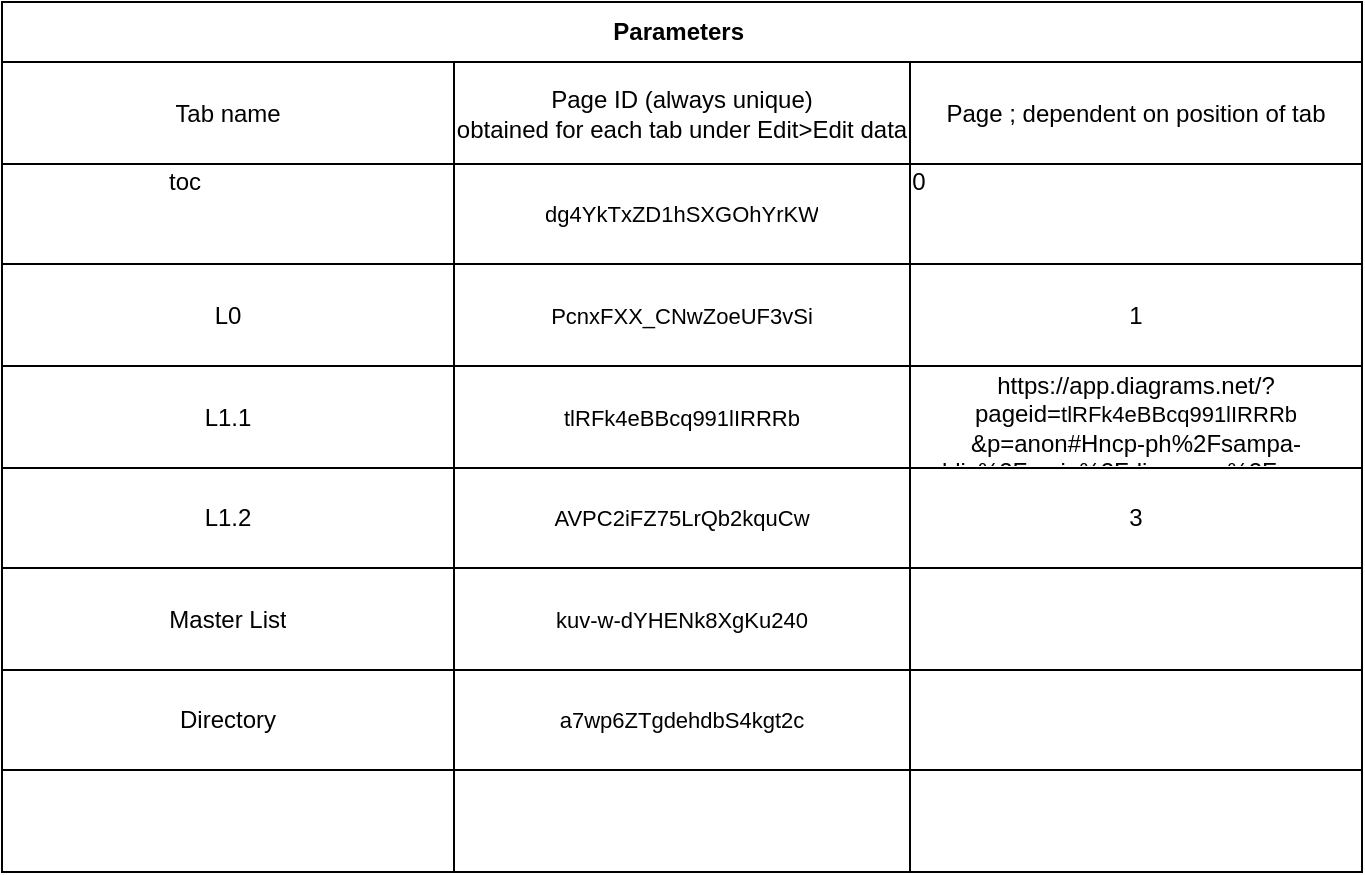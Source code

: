 <mxfile version="14.6.3" type="github" pages="6">
  <diagram id="dg4YkTxZD1hSXGOhYrKW" name="toc">
    <mxGraphModel dx="1629" dy="685" grid="1" gridSize="10" guides="1" tooltips="1" connect="1" arrows="1" fold="1" page="1" pageScale="1" pageWidth="850" pageHeight="1100" math="0" shadow="0">
      <root>
        <mxCell id="KRRu6SAy1QjtI0LFohUm-0" />
        <mxCell id="KRRu6SAy1QjtI0LFohUm-1" parent="KRRu6SAy1QjtI0LFohUm-0" />
        <mxCell id="KRRu6SAy1QjtI0LFohUm-2" value="Parameters&amp;nbsp;" style="shape=table;html=1;whiteSpace=wrap;startSize=30;container=1;collapsible=0;childLayout=tableLayout;fontStyle=1;align=center;" parent="KRRu6SAy1QjtI0LFohUm-1" vertex="1">
          <mxGeometry x="70" y="80" width="680" height="435" as="geometry" />
        </mxCell>
        <mxCell id="cISerDiGYAjY79jF5-bJ-0" style="shape=partialRectangle;html=1;whiteSpace=wrap;collapsible=0;dropTarget=0;pointerEvents=0;fillColor=none;top=0;left=0;bottom=0;right=0;points=[[0,0.5],[1,0.5]];portConstraint=eastwest;" parent="KRRu6SAy1QjtI0LFohUm-2" vertex="1">
          <mxGeometry y="30" width="680" height="51" as="geometry" />
        </mxCell>
        <mxCell id="cISerDiGYAjY79jF5-bJ-1" value="Tab name" style="shape=partialRectangle;html=1;whiteSpace=wrap;connectable=0;fillColor=none;top=0;left=0;bottom=0;right=0;overflow=hidden;" parent="cISerDiGYAjY79jF5-bJ-0" vertex="1">
          <mxGeometry width="226" height="51" as="geometry" />
        </mxCell>
        <mxCell id="cISerDiGYAjY79jF5-bJ-2" value="Page ID (always unique)&lt;br&gt;obtained for each tab under Edit&amp;gt;Edit data" style="shape=partialRectangle;html=1;whiteSpace=wrap;connectable=0;fillColor=none;top=0;left=0;bottom=0;right=0;overflow=hidden;" parent="cISerDiGYAjY79jF5-bJ-0" vertex="1">
          <mxGeometry x="226" width="228" height="51" as="geometry" />
        </mxCell>
        <mxCell id="cISerDiGYAjY79jF5-bJ-3" value="Page ; dependent on position of tab" style="shape=partialRectangle;html=1;whiteSpace=wrap;connectable=0;fillColor=none;top=0;left=0;bottom=0;right=0;overflow=hidden;" parent="cISerDiGYAjY79jF5-bJ-0" vertex="1">
          <mxGeometry x="454" width="226" height="51" as="geometry" />
        </mxCell>
        <mxCell id="KRRu6SAy1QjtI0LFohUm-3" value="" style="shape=partialRectangle;html=1;whiteSpace=wrap;collapsible=0;dropTarget=0;pointerEvents=0;fillColor=none;top=0;left=0;bottom=0;right=0;points=[[0,0.5],[1,0.5]];portConstraint=eastwest;" parent="KRRu6SAy1QjtI0LFohUm-2" vertex="1">
          <mxGeometry y="81" width="680" height="50" as="geometry" />
        </mxCell>
        <mxCell id="KRRu6SAy1QjtI0LFohUm-4" value="" style="shape=partialRectangle;html=1;whiteSpace=wrap;connectable=0;fillColor=none;top=0;left=0;bottom=0;right=0;overflow=hidden;" parent="KRRu6SAy1QjtI0LFohUm-3" vertex="1">
          <mxGeometry width="226" height="50" as="geometry" />
        </mxCell>
        <mxCell id="KRRu6SAy1QjtI0LFohUm-5" value="&lt;span style=&quot;font-family: &amp;#34;helvetica&amp;#34; , &amp;#34;arial&amp;#34; , sans-serif ; font-size: 11px ; background-color: rgb(255 , 255 , 255)&quot;&gt;dg4YkTxZD1hSXGOhYrKW&lt;/span&gt;" style="shape=partialRectangle;html=1;whiteSpace=wrap;connectable=0;fillColor=none;top=0;left=0;bottom=0;right=0;overflow=hidden;" parent="KRRu6SAy1QjtI0LFohUm-3" vertex="1">
          <mxGeometry x="226" width="228" height="50" as="geometry" />
        </mxCell>
        <mxCell id="KRRu6SAy1QjtI0LFohUm-6" value="" style="shape=partialRectangle;html=1;whiteSpace=wrap;connectable=0;fillColor=none;top=0;left=0;bottom=0;right=0;overflow=hidden;" parent="KRRu6SAy1QjtI0LFohUm-3" vertex="1">
          <mxGeometry x="454" width="226" height="50" as="geometry" />
        </mxCell>
        <mxCell id="KRRu6SAy1QjtI0LFohUm-7" value="" style="shape=partialRectangle;html=1;whiteSpace=wrap;collapsible=0;dropTarget=0;pointerEvents=0;fillColor=none;top=0;left=0;bottom=0;right=0;points=[[0,0.5],[1,0.5]];portConstraint=eastwest;" parent="KRRu6SAy1QjtI0LFohUm-2" vertex="1">
          <mxGeometry y="131" width="680" height="51" as="geometry" />
        </mxCell>
        <mxCell id="KRRu6SAy1QjtI0LFohUm-8" value="L0" style="shape=partialRectangle;html=1;whiteSpace=wrap;connectable=0;fillColor=none;top=0;left=0;bottom=0;right=0;overflow=hidden;" parent="KRRu6SAy1QjtI0LFohUm-7" vertex="1">
          <mxGeometry width="226" height="51" as="geometry" />
        </mxCell>
        <mxCell id="KRRu6SAy1QjtI0LFohUm-9" value="&lt;span style=&quot;font-family: &amp;#34;helvetica&amp;#34; , &amp;#34;arial&amp;#34; , sans-serif ; font-size: 11px ; background-color: rgb(255 , 255 , 255)&quot;&gt;PcnxFXX_CNwZoeUF3vSi&lt;/span&gt;" style="shape=partialRectangle;html=1;whiteSpace=wrap;connectable=0;fillColor=none;top=0;left=0;bottom=0;right=0;overflow=hidden;" parent="KRRu6SAy1QjtI0LFohUm-7" vertex="1">
          <mxGeometry x="226" width="228" height="51" as="geometry" />
        </mxCell>
        <mxCell id="KRRu6SAy1QjtI0LFohUm-10" value="1" style="shape=partialRectangle;html=1;whiteSpace=wrap;connectable=0;fillColor=none;top=0;left=0;bottom=0;right=0;overflow=hidden;" parent="KRRu6SAy1QjtI0LFohUm-7" vertex="1">
          <mxGeometry x="454" width="226" height="51" as="geometry" />
        </mxCell>
        <mxCell id="KRRu6SAy1QjtI0LFohUm-11" value="" style="shape=partialRectangle;html=1;whiteSpace=wrap;collapsible=0;dropTarget=0;pointerEvents=0;fillColor=none;top=0;left=0;bottom=0;right=0;points=[[0,0.5],[1,0.5]];portConstraint=eastwest;" parent="KRRu6SAy1QjtI0LFohUm-2" vertex="1">
          <mxGeometry y="182" width="680" height="51" as="geometry" />
        </mxCell>
        <mxCell id="KRRu6SAy1QjtI0LFohUm-12" value="L1.1" style="shape=partialRectangle;html=1;whiteSpace=wrap;connectable=0;fillColor=none;top=0;left=0;bottom=0;right=0;overflow=hidden;" parent="KRRu6SAy1QjtI0LFohUm-11" vertex="1">
          <mxGeometry width="226" height="51" as="geometry" />
        </mxCell>
        <mxCell id="KRRu6SAy1QjtI0LFohUm-13" value="&lt;span style=&quot;font-family: &amp;#34;helvetica&amp;#34; , &amp;#34;arial&amp;#34; , sans-serif ; font-size: 11px ; background-color: rgb(255 , 255 , 255)&quot;&gt;tlRFk4eBBcq991lIRRRb&lt;/span&gt;" style="shape=partialRectangle;html=1;whiteSpace=wrap;connectable=0;fillColor=none;top=0;left=0;bottom=0;right=0;overflow=hidden;" parent="KRRu6SAy1QjtI0LFohUm-11" vertex="1">
          <mxGeometry x="226" width="228" height="51" as="geometry" />
        </mxCell>
        <mxCell id="KRRu6SAy1QjtI0LFohUm-14" value="https://app.diagrams.net/?pageid=&lt;span style=&quot;font-family: &amp;#34;helvetica&amp;#34; , &amp;#34;arial&amp;#34; , sans-serif ; font-size: 11px ; background-color: rgb(255 , 255 , 255)&quot;&gt;tlRFk4eBBcq991lIRRRb &lt;/span&gt;&amp;amp;p=anon#Hncp-ph%2Fsampa-public%2Fmain%2Fdiagrams%2Fsampa-dm1.drawio" style="shape=partialRectangle;html=1;whiteSpace=wrap;connectable=0;fillColor=none;top=0;left=0;bottom=0;right=0;overflow=hidden;" parent="KRRu6SAy1QjtI0LFohUm-11" vertex="1">
          <mxGeometry x="454" width="226" height="51" as="geometry" />
        </mxCell>
        <mxCell id="1R6r8obgaOjEyYwUS1sF-0" style="shape=partialRectangle;html=1;whiteSpace=wrap;collapsible=0;dropTarget=0;pointerEvents=0;fillColor=none;top=0;left=0;bottom=0;right=0;points=[[0,0.5],[1,0.5]];portConstraint=eastwest;" parent="KRRu6SAy1QjtI0LFohUm-2" vertex="1">
          <mxGeometry y="233" width="680" height="50" as="geometry" />
        </mxCell>
        <mxCell id="1R6r8obgaOjEyYwUS1sF-1" value="L1.2" style="shape=partialRectangle;html=1;whiteSpace=wrap;connectable=0;fillColor=none;top=0;left=0;bottom=0;right=0;overflow=hidden;" parent="1R6r8obgaOjEyYwUS1sF-0" vertex="1">
          <mxGeometry width="226" height="50" as="geometry" />
        </mxCell>
        <mxCell id="1R6r8obgaOjEyYwUS1sF-2" value="&lt;span style=&quot;font-family: &amp;#34;helvetica&amp;#34; , &amp;#34;arial&amp;#34; , sans-serif ; font-size: 11px ; background-color: rgb(255 , 255 , 255)&quot;&gt;AVPC2iFZ75LrQb2kquCw&lt;/span&gt;" style="shape=partialRectangle;html=1;whiteSpace=wrap;connectable=0;fillColor=none;top=0;left=0;bottom=0;right=0;overflow=hidden;" parent="1R6r8obgaOjEyYwUS1sF-0" vertex="1">
          <mxGeometry x="226" width="228" height="50" as="geometry" />
        </mxCell>
        <mxCell id="1R6r8obgaOjEyYwUS1sF-3" value="3" style="shape=partialRectangle;html=1;whiteSpace=wrap;connectable=0;fillColor=none;top=0;left=0;bottom=0;right=0;overflow=hidden;" parent="1R6r8obgaOjEyYwUS1sF-0" vertex="1">
          <mxGeometry x="454" width="226" height="50" as="geometry" />
        </mxCell>
        <mxCell id="1R6r8obgaOjEyYwUS1sF-12" style="shape=partialRectangle;html=1;whiteSpace=wrap;collapsible=0;dropTarget=0;pointerEvents=0;fillColor=none;top=0;left=0;bottom=0;right=0;points=[[0,0.5],[1,0.5]];portConstraint=eastwest;" parent="KRRu6SAy1QjtI0LFohUm-2" vertex="1">
          <mxGeometry y="283" width="680" height="51" as="geometry" />
        </mxCell>
        <mxCell id="1R6r8obgaOjEyYwUS1sF-13" value="Master List" style="shape=partialRectangle;html=1;whiteSpace=wrap;connectable=0;fillColor=none;top=0;left=0;bottom=0;right=0;overflow=hidden;" parent="1R6r8obgaOjEyYwUS1sF-12" vertex="1">
          <mxGeometry width="226" height="51" as="geometry" />
        </mxCell>
        <mxCell id="1R6r8obgaOjEyYwUS1sF-14" value="&lt;span style=&quot;font-family: &amp;#34;helvetica&amp;#34; , &amp;#34;arial&amp;#34; , sans-serif ; font-size: 11px ; background-color: rgb(255 , 255 , 255)&quot;&gt;kuv-w-dYHENk8XgKu240&lt;/span&gt;" style="shape=partialRectangle;html=1;whiteSpace=wrap;connectable=0;fillColor=none;top=0;left=0;bottom=0;right=0;overflow=hidden;" parent="1R6r8obgaOjEyYwUS1sF-12" vertex="1">
          <mxGeometry x="226" width="228" height="51" as="geometry" />
        </mxCell>
        <mxCell id="1R6r8obgaOjEyYwUS1sF-15" style="shape=partialRectangle;html=1;whiteSpace=wrap;connectable=0;fillColor=none;top=0;left=0;bottom=0;right=0;overflow=hidden;" parent="1R6r8obgaOjEyYwUS1sF-12" vertex="1">
          <mxGeometry x="454" width="226" height="51" as="geometry" />
        </mxCell>
        <mxCell id="1R6r8obgaOjEyYwUS1sF-8" style="shape=partialRectangle;html=1;whiteSpace=wrap;collapsible=0;dropTarget=0;pointerEvents=0;fillColor=none;top=0;left=0;bottom=0;right=0;points=[[0,0.5],[1,0.5]];portConstraint=eastwest;" parent="KRRu6SAy1QjtI0LFohUm-2" vertex="1">
          <mxGeometry y="334" width="680" height="50" as="geometry" />
        </mxCell>
        <mxCell id="1R6r8obgaOjEyYwUS1sF-9" value="Directory" style="shape=partialRectangle;html=1;whiteSpace=wrap;connectable=0;fillColor=none;top=0;left=0;bottom=0;right=0;overflow=hidden;" parent="1R6r8obgaOjEyYwUS1sF-8" vertex="1">
          <mxGeometry width="226" height="50" as="geometry" />
        </mxCell>
        <mxCell id="1R6r8obgaOjEyYwUS1sF-10" value="&lt;span style=&quot;font-family: &amp;#34;helvetica&amp;#34; , &amp;#34;arial&amp;#34; , sans-serif ; font-size: 11px ; background-color: rgb(255 , 255 , 255)&quot;&gt;a7wp6ZTgdehdbS4kgt2c&lt;/span&gt;" style="shape=partialRectangle;html=1;whiteSpace=wrap;connectable=0;fillColor=none;top=0;left=0;bottom=0;right=0;overflow=hidden;" parent="1R6r8obgaOjEyYwUS1sF-8" vertex="1">
          <mxGeometry x="226" width="228" height="50" as="geometry" />
        </mxCell>
        <mxCell id="1R6r8obgaOjEyYwUS1sF-11" style="shape=partialRectangle;html=1;whiteSpace=wrap;connectable=0;fillColor=none;top=0;left=0;bottom=0;right=0;overflow=hidden;" parent="1R6r8obgaOjEyYwUS1sF-8" vertex="1">
          <mxGeometry x="454" width="226" height="50" as="geometry" />
        </mxCell>
        <mxCell id="1R6r8obgaOjEyYwUS1sF-4" style="shape=partialRectangle;html=1;whiteSpace=wrap;collapsible=0;dropTarget=0;pointerEvents=0;fillColor=none;top=0;left=0;bottom=0;right=0;points=[[0,0.5],[1,0.5]];portConstraint=eastwest;" parent="KRRu6SAy1QjtI0LFohUm-2" vertex="1">
          <mxGeometry y="384" width="680" height="51" as="geometry" />
        </mxCell>
        <mxCell id="1R6r8obgaOjEyYwUS1sF-5" style="shape=partialRectangle;html=1;whiteSpace=wrap;connectable=0;fillColor=none;top=0;left=0;bottom=0;right=0;overflow=hidden;" parent="1R6r8obgaOjEyYwUS1sF-4" vertex="1">
          <mxGeometry width="226" height="51" as="geometry" />
        </mxCell>
        <mxCell id="1R6r8obgaOjEyYwUS1sF-6" style="shape=partialRectangle;html=1;whiteSpace=wrap;connectable=0;fillColor=none;top=0;left=0;bottom=0;right=0;overflow=hidden;" parent="1R6r8obgaOjEyYwUS1sF-4" vertex="1">
          <mxGeometry x="226" width="228" height="51" as="geometry" />
        </mxCell>
        <mxCell id="1R6r8obgaOjEyYwUS1sF-7" style="shape=partialRectangle;html=1;whiteSpace=wrap;connectable=0;fillColor=none;top=0;left=0;bottom=0;right=0;overflow=hidden;" parent="1R6r8obgaOjEyYwUS1sF-4" vertex="1">
          <mxGeometry x="454" width="226" height="51" as="geometry" />
        </mxCell>
        <mxCell id="cISerDiGYAjY79jF5-bJ-4" value="toc" style="shape=partialRectangle;html=1;whiteSpace=wrap;connectable=0;fillColor=none;top=0;left=0;bottom=0;right=0;overflow=hidden;" parent="KRRu6SAy1QjtI0LFohUm-1" vertex="1">
          <mxGeometry x="70" y="143" width="183" height="53" as="geometry" />
        </mxCell>
        <mxCell id="cISerDiGYAjY79jF5-bJ-6" value="0" style="shape=partialRectangle;html=1;whiteSpace=wrap;connectable=0;fillColor=none;top=0;left=0;bottom=0;right=0;overflow=hidden;" parent="KRRu6SAy1QjtI0LFohUm-1" vertex="1">
          <mxGeometry x="437" y="143" width="183" height="53" as="geometry" />
        </mxCell>
      </root>
    </mxGraphModel>
  </diagram>
  <diagram id="PcnxFXX_CNwZoeUF3vSi" name="L0">
    <mxGraphModel dx="1422" dy="762" grid="1" gridSize="10" guides="1" tooltips="1" connect="1" arrows="1" fold="1" page="1" pageScale="1" pageWidth="850" pageHeight="1100" math="0" shadow="0">
      <root>
        <mxCell id="0" />
        <mxCell id="1" parent="0" />
        <mxCell id="pNShpFAwl8dIeted-IlI-3" style="edgeStyle=orthogonalEdgeStyle;rounded=0;orthogonalLoop=1;jettySize=auto;html=1;exitX=1;exitY=0.5;exitDx=0;exitDy=0;entryX=0;entryY=0.5;entryDx=0;entryDy=0;" parent="1" source="uusVccapUz49x9VZ_Bbk-1" target="uusVccapUz49x9VZ_Bbk-2" edge="1">
          <mxGeometry relative="1" as="geometry" />
        </mxCell>
        <mxCell id="uusVccapUz49x9VZ_Bbk-1" value="COHORT&lt;br&gt;DATA ENTRY" style="rounded=0;whiteSpace=wrap;html=1;" parent="1" vertex="1">
          <mxGeometry x="40" y="90" width="120" height="60" as="geometry" />
        </mxCell>
        <mxCell id="pNShpFAwl8dIeted-IlI-4" style="edgeStyle=orthogonalEdgeStyle;rounded=0;orthogonalLoop=1;jettySize=auto;html=1;exitX=0.5;exitY=1;exitDx=0;exitDy=0;" parent="1" source="uusVccapUz49x9VZ_Bbk-2" target="uusVccapUz49x9VZ_Bbk-4" edge="1">
          <mxGeometry relative="1" as="geometry" />
        </mxCell>
        <mxCell id="uusVccapUz49x9VZ_Bbk-2" value="REDCAP" style="rounded=0;whiteSpace=wrap;html=1;" parent="1" vertex="1">
          <mxGeometry x="325" y="90" width="120" height="60" as="geometry" />
        </mxCell>
        <mxCell id="uusVccapUz49x9VZ_Bbk-3" value="COHORT&lt;br&gt;DATA MANAGER" style="rounded=0;whiteSpace=wrap;html=1;" parent="1" vertex="1">
          <mxGeometry x="590" y="90" width="120" height="60" as="geometry" />
        </mxCell>
        <mxCell id="pNShpFAwl8dIeted-IlI-5" style="edgeStyle=orthogonalEdgeStyle;rounded=0;orthogonalLoop=1;jettySize=auto;html=1;exitX=0.5;exitY=1;exitDx=0;exitDy=0;entryX=0.5;entryY=0;entryDx=0;entryDy=0;" parent="1" source="uusVccapUz49x9VZ_Bbk-4" target="uusVccapUz49x9VZ_Bbk-12" edge="1">
          <mxGeometry relative="1" as="geometry" />
        </mxCell>
        <mxCell id="uusVccapUz49x9VZ_Bbk-4" value="NCP" style="rounded=0;whiteSpace=wrap;html=1;" parent="1" vertex="1">
          <mxGeometry x="325" y="250" width="120" height="60" as="geometry" />
        </mxCell>
        <mxCell id="uusVccapUz49x9VZ_Bbk-6" value="" style="endArrow=classic;html=1;entryX=1;entryY=0.5;entryDx=0;entryDy=0;exitX=0;exitY=0.5;exitDx=0;exitDy=0;" parent="1" source="uusVccapUz49x9VZ_Bbk-3" target="uusVccapUz49x9VZ_Bbk-2" edge="1">
          <mxGeometry width="50" height="50" relative="1" as="geometry">
            <mxPoint x="445" y="119.5" as="sourcePoint" />
            <mxPoint x="585" y="120" as="targetPoint" />
            <Array as="points">
              <mxPoint x="485" y="119.5" />
            </Array>
          </mxGeometry>
        </mxCell>
        <mxCell id="uusVccapUz49x9VZ_Bbk-9" value="verifies uploaded data and set to complete" style="text;html=1;strokeColor=none;fillColor=none;align=center;verticalAlign=middle;whiteSpace=wrap;rounded=0;" parent="1" vertex="1">
          <mxGeometry x="460" y="80" width="110" height="40" as="geometry" />
        </mxCell>
        <mxCell id="uusVccapUz49x9VZ_Bbk-10" value="downloads complete records" style="text;html=1;strokeColor=none;fillColor=none;align=center;verticalAlign=middle;whiteSpace=wrap;rounded=0;" parent="1" vertex="1">
          <mxGeometry x="380" y="170" width="90" height="40" as="geometry" />
        </mxCell>
        <mxCell id="uusVccapUz49x9VZ_Bbk-11" value="&lt;h1&gt;SURVEY DATA FLOW OVERVIEW&lt;/h1&gt;" style="text;html=1;strokeColor=none;fillColor=none;spacing=5;spacingTop=-20;whiteSpace=wrap;overflow=hidden;rounded=0;" parent="1" vertex="1">
          <mxGeometry x="10" y="20" width="420" height="40" as="geometry" />
        </mxCell>
        <mxCell id="uusVccapUz49x9VZ_Bbk-12" value="PROCESS AND CLEAN DATA" style="ellipse;whiteSpace=wrap;html=1;" parent="1" vertex="1">
          <mxGeometry x="325" y="390" width="120" height="80" as="geometry" />
        </mxCell>
        <mxCell id="uusVccapUz49x9VZ_Bbk-14" value="" style="edgeStyle=segmentEdgeStyle;endArrow=classic;html=1;exitX=1;exitY=0.5;exitDx=0;exitDy=0;entryX=0.5;entryY=1;entryDx=0;entryDy=0;" parent="1" source="uusVccapUz49x9VZ_Bbk-12" target="uusVccapUz49x9VZ_Bbk-3" edge="1">
          <mxGeometry width="50" height="50" relative="1" as="geometry">
            <mxPoint x="460" y="430" as="sourcePoint" />
            <mxPoint x="640" y="165" as="targetPoint" />
            <Array as="points">
              <mxPoint x="650" y="430" />
            </Array>
          </mxGeometry>
        </mxCell>
        <mxCell id="uusVccapUz49x9VZ_Bbk-15" value="deliver data" style="text;html=1;strokeColor=none;fillColor=none;align=center;verticalAlign=middle;whiteSpace=wrap;rounded=0;" parent="1" vertex="1">
          <mxGeometry x="560" y="400" width="80" height="20" as="geometry" />
        </mxCell>
        <mxCell id="uusVccapUz49x9VZ_Bbk-8" value="uploads data" style="text;html=1;strokeColor=none;fillColor=none;align=center;verticalAlign=middle;whiteSpace=wrap;rounded=0;" parent="1" vertex="1">
          <mxGeometry x="170" y="70" width="130" height="40" as="geometry" />
        </mxCell>
      </root>
    </mxGraphModel>
  </diagram>
  <diagram id="tlRFk4eBBcq991lIRRRb" name="L1.1">
    <mxGraphModel dx="1629" dy="685" grid="1" gridSize="10" guides="1" tooltips="1" connect="1" arrows="1" fold="1" page="1" pageScale="1" pageWidth="850" pageHeight="1100" math="0" shadow="0">
      <root>
        <mxCell id="GkddmLI8EC2VOJqqOEWd-0" />
        <mxCell id="GkddmLI8EC2VOJqqOEWd-1" parent="GkddmLI8EC2VOJqqOEWd-0" />
        <mxCell id="Gywfy5y8vlL0Gi9B_FIE-8" style="edgeStyle=orthogonalEdgeStyle;rounded=0;orthogonalLoop=1;jettySize=auto;html=1;exitX=1;exitY=0.5;exitDx=0;exitDy=0;entryX=0;entryY=0.5;entryDx=0;entryDy=0;" parent="GkddmLI8EC2VOJqqOEWd-1" source="GkddmLI8EC2VOJqqOEWd-2" target="GkddmLI8EC2VOJqqOEWd-3" edge="1">
          <mxGeometry relative="1" as="geometry" />
        </mxCell>
        <mxCell id="GkddmLI8EC2VOJqqOEWd-2" value="REDCap" style="rounded=0;whiteSpace=wrap;html=1;fillColor=#dae8fc;strokeColor=#6c8ebf;" parent="GkddmLI8EC2VOJqqOEWd-1" vertex="1">
          <mxGeometry x="303.5" y="355" width="95" height="60" as="geometry" />
        </mxCell>
        <mxCell id="6ukKe8o3sjgrk8XKY5XH-0" style="edgeStyle=orthogonalEdgeStyle;rounded=0;orthogonalLoop=1;jettySize=auto;html=1;exitX=0.5;exitY=1;exitDx=0;exitDy=0;entryX=0.5;entryY=0;entryDx=0;entryDy=0;" parent="GkddmLI8EC2VOJqqOEWd-1" source="GkddmLI8EC2VOJqqOEWd-3" target="GkddmLI8EC2VOJqqOEWd-38" edge="1">
          <mxGeometry relative="1" as="geometry" />
        </mxCell>
        <mxCell id="GkddmLI8EC2VOJqqOEWd-3" value="DATA MANAGER" style="rounded=0;whiteSpace=wrap;html=1;fillColor=#d5e8d4;strokeColor=#82b366;" parent="GkddmLI8EC2VOJqqOEWd-1" vertex="1">
          <mxGeometry x="493.5" y="355" width="120" height="60" as="geometry" />
        </mxCell>
        <mxCell id="GkddmLI8EC2VOJqqOEWd-6" value="" style="edgeStyle=orthogonalEdgeStyle;rounded=0;orthogonalLoop=1;jettySize=auto;html=1;exitX=0.5;exitY=1;exitDx=0;exitDy=0;entryX=0.25;entryY=0;entryDx=0;entryDy=0;" parent="GkddmLI8EC2VOJqqOEWd-1" source="GkddmLI8EC2VOJqqOEWd-26" target="GkddmLI8EC2VOJqqOEWd-2" edge="1">
          <mxGeometry relative="1" as="geometry">
            <mxPoint x="213.5" y="245" as="sourcePoint" />
            <mxPoint x="333.5" y="335" as="targetPoint" />
            <Array as="points">
              <mxPoint x="212.5" y="300" />
              <mxPoint x="327.5" y="300" />
            </Array>
          </mxGeometry>
        </mxCell>
        <mxCell id="GkddmLI8EC2VOJqqOEWd-7" value="sent data" style="text;html=1;strokeColor=none;fillColor=none;align=center;verticalAlign=middle;whiteSpace=wrap;rounded=0;" parent="GkddmLI8EC2VOJqqOEWd-1" vertex="1">
          <mxGeometry x="43.5" y="425" width="80" height="40" as="geometry" />
        </mxCell>
        <mxCell id="GkddmLI8EC2VOJqqOEWd-8" value="&lt;h1&gt;DATA FLOW PER COHORT&lt;/h1&gt;" style="text;html=1;strokeColor=none;fillColor=none;spacing=5;spacingTop=-20;whiteSpace=wrap;overflow=hidden;rounded=0;" parent="GkddmLI8EC2VOJqqOEWd-1" vertex="1">
          <mxGeometry x="10" y="10" width="350" height="40" as="geometry" />
        </mxCell>
        <mxCell id="GkddmLI8EC2VOJqqOEWd-9" value="verification of data" style="text;html=1;strokeColor=none;fillColor=none;align=center;verticalAlign=middle;whiteSpace=wrap;rounded=0;" parent="GkddmLI8EC2VOJqqOEWd-1" vertex="1">
          <mxGeometry x="563.5" y="445" width="90" height="20" as="geometry" />
        </mxCell>
        <mxCell id="GkddmLI8EC2VOJqqOEWd-10" value="Are there any issues with the data?" style="rhombus;whiteSpace=wrap;html=1;fillColor=#d5e8d4;strokeColor=#82b366;" parent="GkddmLI8EC2VOJqqOEWd-1" vertex="1">
          <mxGeometry x="729.5" y="480" width="110" height="90" as="geometry" />
        </mxCell>
        <mxCell id="GkddmLI8EC2VOJqqOEWd-11" value="Yes" style="text;html=1;strokeColor=none;fillColor=none;align=center;verticalAlign=middle;whiteSpace=wrap;rounded=0;" parent="GkddmLI8EC2VOJqqOEWd-1" vertex="1">
          <mxGeometry x="793.5" y="415" width="40" height="20" as="geometry" />
        </mxCell>
        <mxCell id="Xr-ZzOGrSuQ9R7vMshU8-1" style="edgeStyle=orthogonalEdgeStyle;rounded=0;orthogonalLoop=1;jettySize=auto;html=1;exitX=0;exitY=0.5;exitDx=0;exitDy=0;entryX=1;entryY=0.5;entryDx=0;entryDy=0;" parent="GkddmLI8EC2VOJqqOEWd-1" source="GkddmLI8EC2VOJqqOEWd-12" target="Xr-ZzOGrSuQ9R7vMshU8-0" edge="1">
          <mxGeometry relative="1" as="geometry" />
        </mxCell>
        <mxCell id="GkddmLI8EC2VOJqqOEWd-12" value="open queries in REDCap" style="shape=process;whiteSpace=wrap;html=1;backgroundOutline=1;fillColor=#d5e8d4;strokeColor=#82b366;" parent="GkddmLI8EC2VOJqqOEWd-1" vertex="1">
          <mxGeometry x="680" y="60" width="120" height="60" as="geometry" />
        </mxCell>
        <mxCell id="GkddmLI8EC2VOJqqOEWd-13" value="" style="edgeStyle=segmentEdgeStyle;endArrow=classic;html=1;entryX=0.5;entryY=1;entryDx=0;entryDy=0;exitX=0.5;exitY=0;exitDx=0;exitDy=0;" parent="GkddmLI8EC2VOJqqOEWd-1" source="GkddmLI8EC2VOJqqOEWd-10" target="GkddmLI8EC2VOJqqOEWd-12" edge="1">
          <mxGeometry width="50" height="50" relative="1" as="geometry">
            <mxPoint x="775.5" y="495" as="sourcePoint" />
            <mxPoint x="523.54" y="256.02" as="targetPoint" />
            <Array as="points">
              <mxPoint x="785" y="335" />
              <mxPoint x="740" y="335" />
            </Array>
          </mxGeometry>
        </mxCell>
        <mxCell id="GkddmLI8EC2VOJqqOEWd-14" value="survey data&amp;nbsp;" style="text;html=1;strokeColor=none;fillColor=none;align=center;verticalAlign=middle;whiteSpace=wrap;rounded=0;" parent="GkddmLI8EC2VOJqqOEWd-1" vertex="1">
          <mxGeometry x="408.5" y="395" width="65" height="40" as="geometry" />
        </mxCell>
        <mxCell id="Gywfy5y8vlL0Gi9B_FIE-4" style="edgeStyle=orthogonalEdgeStyle;rounded=0;orthogonalLoop=1;jettySize=auto;html=1;exitX=0.5;exitY=1;exitDx=0;exitDy=0;entryX=0.75;entryY=0;entryDx=0;entryDy=0;" parent="GkddmLI8EC2VOJqqOEWd-1" source="GkddmLI8EC2VOJqqOEWd-15" target="GkddmLI8EC2VOJqqOEWd-2" edge="1">
          <mxGeometry relative="1" as="geometry" />
        </mxCell>
        <mxCell id="GkddmLI8EC2VOJqqOEWd-15" value="Issues Resolved?" style="rhombus;whiteSpace=wrap;html=1;fillColor=#fff2cc;strokeColor=#d6b656;" parent="GkddmLI8EC2VOJqqOEWd-1" vertex="1">
          <mxGeometry x="203.5" y="50" width="80" height="80" as="geometry" />
        </mxCell>
        <mxCell id="GkddmLI8EC2VOJqqOEWd-19" value="update&amp;nbsp; data" style="text;html=1;strokeColor=none;fillColor=none;align=center;verticalAlign=middle;whiteSpace=wrap;rounded=0;" parent="GkddmLI8EC2VOJqqOEWd-1" vertex="1">
          <mxGeometry x="360" y="305" width="130" height="20" as="geometry" />
        </mxCell>
        <mxCell id="Gywfy5y8vlL0Gi9B_FIE-9" style="edgeStyle=orthogonalEdgeStyle;rounded=0;orthogonalLoop=1;jettySize=auto;html=1;exitX=0;exitY=0.5;exitDx=0;exitDy=0;" parent="GkddmLI8EC2VOJqqOEWd-1" source="GkddmLI8EC2VOJqqOEWd-15" target="GkddmLI8EC2VOJqqOEWd-26" edge="1">
          <mxGeometry relative="1" as="geometry">
            <Array as="points" />
          </mxGeometry>
        </mxCell>
        <mxCell id="GkddmLI8EC2VOJqqOEWd-21" value="Yes" style="text;html=1;strokeColor=none;fillColor=none;align=center;verticalAlign=middle;whiteSpace=wrap;rounded=0;" parent="GkddmLI8EC2VOJqqOEWd-1" vertex="1">
          <mxGeometry x="293.5" y="205" width="40" height="20" as="geometry" />
        </mxCell>
        <mxCell id="Gywfy5y8vlL0Gi9B_FIE-0" style="edgeStyle=orthogonalEdgeStyle;rounded=0;orthogonalLoop=1;jettySize=auto;html=1;exitX=0.5;exitY=1;exitDx=0;exitDy=0;entryX=0.5;entryY=0;entryDx=0;entryDy=0;" parent="GkddmLI8EC2VOJqqOEWd-1" source="GkddmLI8EC2VOJqqOEWd-23" target="GkddmLI8EC2VOJqqOEWd-24" edge="1">
          <mxGeometry relative="1" as="geometry" />
        </mxCell>
        <mxCell id="GkddmLI8EC2VOJqqOEWd-23" value="&lt;span&gt;COHORT&lt;/span&gt;&lt;br&gt;&lt;span&gt;DATA ENTRY&lt;/span&gt;" style="rounded=1;whiteSpace=wrap;html=1;fillColor=#fff2cc;strokeColor=#d6b656;" parent="GkddmLI8EC2VOJqqOEWd-1" vertex="1">
          <mxGeometry x="13.5" y="355" width="70" height="60" as="geometry" />
        </mxCell>
        <mxCell id="Gywfy5y8vlL0Gi9B_FIE-1" style="edgeStyle=orthogonalEdgeStyle;rounded=0;orthogonalLoop=1;jettySize=auto;html=1;exitX=0.5;exitY=1;exitDx=0;exitDy=0;entryX=0.5;entryY=0;entryDx=0;entryDy=0;" parent="GkddmLI8EC2VOJqqOEWd-1" source="GkddmLI8EC2VOJqqOEWd-24" target="GkddmLI8EC2VOJqqOEWd-29" edge="1">
          <mxGeometry relative="1" as="geometry" />
        </mxCell>
        <mxCell id="GkddmLI8EC2VOJqqOEWd-24" value="capture data thru eCRF" style="shape=process;whiteSpace=wrap;html=1;backgroundOutline=1;fillColor=#fff2cc;strokeColor=#d6b656;" parent="GkddmLI8EC2VOJqqOEWd-1" vertex="1">
          <mxGeometry x="11" y="495" width="75" height="60" as="geometry" />
        </mxCell>
        <mxCell id="GkddmLI8EC2VOJqqOEWd-25" value="stored data&amp;nbsp; and set form to complete if all data are gathered" style="text;html=1;strokeColor=none;fillColor=none;align=center;verticalAlign=middle;whiteSpace=wrap;rounded=0;" parent="GkddmLI8EC2VOJqqOEWd-1" vertex="1">
          <mxGeometry x="260" y="470" width="80" height="80" as="geometry" />
        </mxCell>
        <mxCell id="GkddmLI8EC2VOJqqOEWd-26" value="Make a note of the issue" style="shape=process;whiteSpace=wrap;html=1;backgroundOutline=1;fillColor=#fff2cc;strokeColor=#d6b656;" parent="GkddmLI8EC2VOJqqOEWd-1" vertex="1">
          <mxGeometry x="11" y="120" width="97.5" height="70" as="geometry" />
        </mxCell>
        <mxCell id="GkddmLI8EC2VOJqqOEWd-28" value="sent data" style="text;html=1;strokeColor=none;fillColor=none;align=center;verticalAlign=middle;whiteSpace=wrap;rounded=0;" parent="GkddmLI8EC2VOJqqOEWd-1" vertex="1">
          <mxGeometry x="43.5" y="565" width="80" height="40" as="geometry" />
        </mxCell>
        <mxCell id="Gywfy5y8vlL0Gi9B_FIE-2" style="edgeStyle=orthogonalEdgeStyle;rounded=0;orthogonalLoop=1;jettySize=auto;html=1;exitX=1;exitY=0.5;exitDx=0;exitDy=0;entryX=0;entryY=0.5;entryDx=0;entryDy=0;" parent="GkddmLI8EC2VOJqqOEWd-1" source="GkddmLI8EC2VOJqqOEWd-29" target="GkddmLI8EC2VOJqqOEWd-30" edge="1">
          <mxGeometry relative="1" as="geometry" />
        </mxCell>
        <mxCell id="GkddmLI8EC2VOJqqOEWd-29" value="run data validation" style="shape=process;whiteSpace=wrap;html=1;backgroundOutline=1;fillColor=#dae8fc;strokeColor=#6c8ebf;" parent="GkddmLI8EC2VOJqqOEWd-1" vertex="1">
          <mxGeometry x="11" y="635" width="75" height="60" as="geometry" />
        </mxCell>
        <mxCell id="GkddmLI8EC2VOJqqOEWd-30" value="Pass data validation?" style="rhombus;whiteSpace=wrap;html=1;fillColor=#dae8fc;strokeColor=#6c8ebf;" parent="GkddmLI8EC2VOJqqOEWd-1" vertex="1">
          <mxGeometry x="193.5" y="620" width="100" height="90" as="geometry" />
        </mxCell>
        <mxCell id="GkddmLI8EC2VOJqqOEWd-32" value="Yes" style="text;html=1;strokeColor=none;fillColor=none;align=center;verticalAlign=middle;whiteSpace=wrap;rounded=0;" parent="GkddmLI8EC2VOJqqOEWd-1" vertex="1">
          <mxGeometry x="328.5" y="675" width="40" height="20" as="geometry" />
        </mxCell>
        <mxCell id="GkddmLI8EC2VOJqqOEWd-33" value="" style="edgeStyle=segmentEdgeStyle;endArrow=classic;html=1;entryX=1;entryY=0.5;entryDx=0;entryDy=0;exitX=0.5;exitY=0;exitDx=0;exitDy=0;" parent="GkddmLI8EC2VOJqqOEWd-1" source="GkddmLI8EC2VOJqqOEWd-30" target="GkddmLI8EC2VOJqqOEWd-23" edge="1">
          <mxGeometry width="50" height="50" relative="1" as="geometry">
            <mxPoint x="243.5" y="615" as="sourcePoint" />
            <mxPoint x="113.5" y="415" as="targetPoint" />
            <Array as="points">
              <mxPoint x="243.5" y="385" />
            </Array>
          </mxGeometry>
        </mxCell>
        <mxCell id="GkddmLI8EC2VOJqqOEWd-34" value="" style="edgeStyle=segmentEdgeStyle;endArrow=classic;html=1;exitX=1;exitY=0.5;exitDx=0;exitDy=0;entryX=0.25;entryY=1;entryDx=0;entryDy=0;" parent="GkddmLI8EC2VOJqqOEWd-1" source="GkddmLI8EC2VOJqqOEWd-30" target="GkddmLI8EC2VOJqqOEWd-2" edge="1">
          <mxGeometry width="50" height="50" relative="1" as="geometry">
            <mxPoint x="303.5" y="665" as="sourcePoint" />
            <mxPoint x="353.5" y="425" as="targetPoint" />
          </mxGeometry>
        </mxCell>
        <mxCell id="GkddmLI8EC2VOJqqOEWd-35" value="No" style="text;html=1;strokeColor=none;fillColor=none;align=center;verticalAlign=middle;whiteSpace=wrap;rounded=0;" parent="GkddmLI8EC2VOJqqOEWd-1" vertex="1">
          <mxGeometry x="203.5" y="565" width="40" height="20" as="geometry" />
        </mxCell>
        <mxCell id="GkddmLI8EC2VOJqqOEWd-36" value="confirm data" style="text;html=1;strokeColor=none;fillColor=none;align=center;verticalAlign=middle;whiteSpace=wrap;rounded=0;" parent="GkddmLI8EC2VOJqqOEWd-1" vertex="1">
          <mxGeometry x="143.5" y="345" width="80" height="20" as="geometry" />
        </mxCell>
        <mxCell id="Gywfy5y8vlL0Gi9B_FIE-7" style="edgeStyle=orthogonalEdgeStyle;rounded=0;orthogonalLoop=1;jettySize=auto;html=1;exitX=1;exitY=0.5;exitDx=0;exitDy=0;entryX=0;entryY=0.5;entryDx=0;entryDy=0;" parent="GkddmLI8EC2VOJqqOEWd-1" source="GkddmLI8EC2VOJqqOEWd-38" target="GkddmLI8EC2VOJqqOEWd-10" edge="1">
          <mxGeometry relative="1" as="geometry" />
        </mxCell>
        <mxCell id="GkddmLI8EC2VOJqqOEWd-38" value="inspect the data" style="shape=process;whiteSpace=wrap;html=1;backgroundOutline=1;fillColor=#d5e8d4;strokeColor=#82b366;" parent="GkddmLI8EC2VOJqqOEWd-1" vertex="1">
          <mxGeometry x="498.5" y="485" width="110" height="80" as="geometry" />
        </mxCell>
        <mxCell id="GkddmLI8EC2VOJqqOEWd-39" value="No" style="text;html=1;strokeColor=none;fillColor=none;align=center;verticalAlign=middle;whiteSpace=wrap;rounded=0;" parent="GkddmLI8EC2VOJqqOEWd-1" vertex="1">
          <mxGeometry x="743.5" y="585" width="40" height="20" as="geometry" />
        </mxCell>
        <mxCell id="GkddmLI8EC2VOJqqOEWd-41" value="" style="edgeStyle=elbowEdgeStyle;elbow=vertical;endArrow=classic;html=1;entryX=0.75;entryY=1;entryDx=0;entryDy=0;exitX=0.5;exitY=1;exitDx=0;exitDy=0;" parent="GkddmLI8EC2VOJqqOEWd-1" source="GkddmLI8EC2VOJqqOEWd-10" target="GkddmLI8EC2VOJqqOEWd-2" edge="1">
          <mxGeometry width="50" height="50" relative="1" as="geometry">
            <mxPoint x="783.5" y="575" as="sourcePoint" />
            <mxPoint x="383.5" y="425" as="targetPoint" />
            <Array as="points">
              <mxPoint x="543.5" y="655" />
            </Array>
          </mxGeometry>
        </mxCell>
        <mxCell id="GkddmLI8EC2VOJqqOEWd-42" value="lock instruments" style="text;html=1;strokeColor=none;fillColor=none;align=center;verticalAlign=middle;whiteSpace=wrap;rounded=0;" parent="GkddmLI8EC2VOJqqOEWd-1" vertex="1">
          <mxGeometry x="443.5" y="635" width="230" height="20" as="geometry" />
        </mxCell>
        <mxCell id="Xr-ZzOGrSuQ9R7vMshU8-4" style="edgeStyle=orthogonalEdgeStyle;rounded=0;orthogonalLoop=1;jettySize=auto;html=1;exitX=0;exitY=0.5;exitDx=0;exitDy=0;entryX=1;entryY=0.5;entryDx=0;entryDy=0;" parent="GkddmLI8EC2VOJqqOEWd-1" source="Xr-ZzOGrSuQ9R7vMshU8-0" target="GkddmLI8EC2VOJqqOEWd-15" edge="1">
          <mxGeometry relative="1" as="geometry" />
        </mxCell>
        <mxCell id="Xr-ZzOGrSuQ9R7vMshU8-0" value="Liaison officer/data entry to investigate" style="shape=process;whiteSpace=wrap;html=1;backgroundOutline=1;fillColor=#fff2cc;strokeColor=#d6b656;" parent="GkddmLI8EC2VOJqqOEWd-1" vertex="1">
          <mxGeometry x="398.5" y="60" width="120" height="60" as="geometry" />
        </mxCell>
        <mxCell id="Xr-ZzOGrSuQ9R7vMshU8-3" value="send queries to liason officer/data entry&amp;nbsp;" style="text;html=1;strokeColor=none;fillColor=none;align=center;verticalAlign=middle;whiteSpace=wrap;rounded=0;" parent="GkddmLI8EC2VOJqqOEWd-1" vertex="1">
          <mxGeometry x="550" y="40" width="100" height="40" as="geometry" />
        </mxCell>
        <mxCell id="Xr-ZzOGrSuQ9R7vMshU8-5" value="No" style="text;html=1;strokeColor=none;fillColor=none;align=center;verticalAlign=middle;whiteSpace=wrap;rounded=0;" parent="GkddmLI8EC2VOJqqOEWd-1" vertex="1">
          <mxGeometry x="110" y="60" width="83.5" height="20" as="geometry" />
        </mxCell>
      </root>
    </mxGraphModel>
  </diagram>
  <diagram id="AVPC2iFZ75LrQb2kquCw" name="L1.2">
    <mxGraphModel dx="1422" dy="706" grid="1" gridSize="10" guides="1" tooltips="1" connect="1" arrows="1" fold="1" page="1" pageScale="1" pageWidth="850" pageHeight="1100" math="0" shadow="0">
      <root>
        <mxCell id="QY3mYf_DBl7f5EHEKqw6-0" />
        <mxCell id="QY3mYf_DBl7f5EHEKqw6-1" parent="QY3mYf_DBl7f5EHEKqw6-0" />
        <mxCell id="oQkS8Q7yjVcAXt84XDg5-0" style="edgeStyle=orthogonalEdgeStyle;rounded=0;orthogonalLoop=1;jettySize=auto;html=1;exitX=0.5;exitY=1;exitDx=0;exitDy=0;entryX=0.5;entryY=0;entryDx=0;entryDy=0;" parent="QY3mYf_DBl7f5EHEKqw6-1" source="UQFggto1OigCQ2oJXbB6-0" target="UQFggto1OigCQ2oJXbB6-1" edge="1">
          <mxGeometry relative="1" as="geometry" />
        </mxCell>
        <mxCell id="UQFggto1OigCQ2oJXbB6-0" value="REDCAP" style="rounded=0;whiteSpace=wrap;html=1;strokeWidth=1;" parent="QY3mYf_DBl7f5EHEKqw6-1" vertex="1">
          <mxGeometry x="20" y="110" width="120" height="60" as="geometry" />
        </mxCell>
        <mxCell id="oQkS8Q7yjVcAXt84XDg5-1" style="edgeStyle=orthogonalEdgeStyle;rounded=0;orthogonalLoop=1;jettySize=auto;html=1;exitX=1;exitY=0.5;exitDx=0;exitDy=0;entryX=0;entryY=0;entryDx=0;entryDy=65;entryPerimeter=0;" parent="QY3mYf_DBl7f5EHEKqw6-1" source="UQFggto1OigCQ2oJXbB6-1" target="UQFggto1OigCQ2oJXbB6-2" edge="1">
          <mxGeometry relative="1" as="geometry" />
        </mxCell>
        <mxCell id="UQFggto1OigCQ2oJXbB6-1" value="NCP" style="rounded=0;whiteSpace=wrap;html=1;strokeWidth=1;" parent="QY3mYf_DBl7f5EHEKqw6-1" vertex="1">
          <mxGeometry x="20" y="288" width="120" height="60" as="geometry" />
        </mxCell>
        <mxCell id="oQkS8Q7yjVcAXt84XDg5-2" style="edgeStyle=orthogonalEdgeStyle;rounded=0;orthogonalLoop=1;jettySize=auto;html=1;exitX=1;exitY=0.5;exitDx=0;exitDy=0;exitPerimeter=0;entryX=0;entryY=0.5;entryDx=0;entryDy=0;" parent="QY3mYf_DBl7f5EHEKqw6-1" source="UQFggto1OigCQ2oJXbB6-2" target="UQFggto1OigCQ2oJXbB6-9" edge="1">
          <mxGeometry relative="1" as="geometry" />
        </mxCell>
        <mxCell id="oQkS8Q7yjVcAXt84XDg5-3" style="edgeStyle=orthogonalEdgeStyle;rounded=0;orthogonalLoop=1;jettySize=auto;html=1;exitX=0.5;exitY=1;exitDx=0;exitDy=0;exitPerimeter=0;entryX=0.5;entryY=0;entryDx=0;entryDy=0;entryPerimeter=0;" parent="QY3mYf_DBl7f5EHEKqw6-1" source="UQFggto1OigCQ2oJXbB6-2" target="UQFggto1OigCQ2oJXbB6-3" edge="1">
          <mxGeometry relative="1" as="geometry" />
        </mxCell>
        <mxCell id="UQFggto1OigCQ2oJXbB6-2" value="RAW DATA&lt;br&gt;FOLDER" style="shape=card;whiteSpace=wrap;html=1;strokeWidth=1;" parent="QY3mYf_DBl7f5EHEKqw6-1" vertex="1">
          <mxGeometry x="250" y="253" width="80" height="100" as="geometry" />
        </mxCell>
        <mxCell id="oQkS8Q7yjVcAXt84XDg5-4" style="edgeStyle=orthogonalEdgeStyle;rounded=0;orthogonalLoop=1;jettySize=auto;html=1;exitX=1;exitY=0.5;exitDx=0;exitDy=0;exitPerimeter=0;entryX=0;entryY=0.75;entryDx=0;entryDy=0;" parent="QY3mYf_DBl7f5EHEKqw6-1" source="UQFggto1OigCQ2oJXbB6-3" target="UQFggto1OigCQ2oJXbB6-14" edge="1">
          <mxGeometry relative="1" as="geometry" />
        </mxCell>
        <mxCell id="UQFggto1OigCQ2oJXbB6-3" value="CLEANING DATA&lt;br&gt;FOLDER" style="shape=card;whiteSpace=wrap;html=1;strokeWidth=1;" parent="QY3mYf_DBl7f5EHEKqw6-1" vertex="1">
          <mxGeometry x="250" y="465" width="80" height="100" as="geometry" />
        </mxCell>
        <mxCell id="oQkS8Q7yjVcAXt84XDg5-9" style="edgeStyle=orthogonalEdgeStyle;rounded=0;orthogonalLoop=1;jettySize=auto;html=1;exitX=0;exitY=0;exitDx=0;exitDy=65;exitPerimeter=0;entryX=1;entryY=0.5;entryDx=0;entryDy=0;" parent="QY3mYf_DBl7f5EHEKqw6-1" source="UQFggto1OigCQ2oJXbB6-4" target="UQFggto1OigCQ2oJXbB6-28" edge="1">
          <mxGeometry relative="1" as="geometry" />
        </mxCell>
        <mxCell id="oQkS8Q7yjVcAXt84XDg5-10" style="edgeStyle=orthogonalEdgeStyle;rounded=0;orthogonalLoop=1;jettySize=auto;html=1;exitX=0.5;exitY=1;exitDx=0;exitDy=0;exitPerimeter=0;entryX=0.4;entryY=0.1;entryDx=0;entryDy=0;entryPerimeter=0;" parent="QY3mYf_DBl7f5EHEKqw6-1" source="UQFggto1OigCQ2oJXbB6-4" target="UQFggto1OigCQ2oJXbB6-5" edge="1">
          <mxGeometry relative="1" as="geometry" />
        </mxCell>
        <mxCell id="UQFggto1OigCQ2oJXbB6-4" value="DELIVERED DATA&lt;br&gt;FOLDER" style="shape=card;whiteSpace=wrap;html=1;strokeWidth=1;" parent="QY3mYf_DBl7f5EHEKqw6-1" vertex="1">
          <mxGeometry x="500" y="630" width="80" height="100" as="geometry" />
        </mxCell>
        <mxCell id="UQFggto1OigCQ2oJXbB6-5" value="CLOUD STORAGE" style="ellipse;shape=cloud;whiteSpace=wrap;html=1;strokeWidth=1;" parent="QY3mYf_DBl7f5EHEKqw6-1" vertex="1">
          <mxGeometry x="476" y="790" width="160" height="110" as="geometry" />
        </mxCell>
        <mxCell id="UQFggto1OigCQ2oJXbB6-6" value="data download" style="text;html=1;align=center;verticalAlign=middle;resizable=0;points=[];autosize=1;strokeColor=none;" parent="QY3mYf_DBl7f5EHEKqw6-1" vertex="1">
          <mxGeometry x="70" y="220" width="100" height="20" as="geometry" />
        </mxCell>
        <mxCell id="UQFggto1OigCQ2oJXbB6-9" value="Lock downloaded records in REDCap" style="shape=process;whiteSpace=wrap;html=1;backgroundOutline=1;strokeWidth=1;" parent="QY3mYf_DBl7f5EHEKqw6-1" vertex="1">
          <mxGeometry x="400" y="268" width="120" height="70" as="geometry" />
        </mxCell>
        <mxCell id="UQFggto1OigCQ2oJXbB6-10" value="data append" style="text;html=1;strokeColor=none;fillColor=none;align=center;verticalAlign=middle;whiteSpace=wrap;rounded=0;" parent="QY3mYf_DBl7f5EHEKqw6-1" vertex="1">
          <mxGeometry x="150" y="290" width="80" height="20" as="geometry" />
        </mxCell>
        <mxCell id="UQFggto1OigCQ2oJXbB6-13" value="copy raw data" style="text;html=1;align=center;verticalAlign=middle;resizable=0;points=[];autosize=1;strokeColor=none;" parent="QY3mYf_DBl7f5EHEKqw6-1" vertex="1">
          <mxGeometry x="285" y="400" width="90" height="20" as="geometry" />
        </mxCell>
        <mxCell id="oQkS8Q7yjVcAXt84XDg5-5" style="edgeStyle=orthogonalEdgeStyle;rounded=0;orthogonalLoop=1;jettySize=auto;html=1;exitX=1;exitY=0.75;exitDx=0;exitDy=0;entryX=0;entryY=0.5;entryDx=0;entryDy=0;" parent="QY3mYf_DBl7f5EHEKqw6-1" source="UQFggto1OigCQ2oJXbB6-14" target="UQFggto1OigCQ2oJXbB6-19" edge="1">
          <mxGeometry relative="1" as="geometry" />
        </mxCell>
        <mxCell id="UQFggto1OigCQ2oJXbB6-14" value="inspect scripts&lt;br&gt;logic checking scripts" style="shape=process;whiteSpace=wrap;html=1;backgroundOutline=1;strokeWidth=1;" parent="QY3mYf_DBl7f5EHEKqw6-1" vertex="1">
          <mxGeometry x="450" y="485" width="150" height="40" as="geometry" />
        </mxCell>
        <mxCell id="UQFggto1OigCQ2oJXbB6-16" value="" style="edgeStyle=segmentEdgeStyle;endArrow=classic;html=1;entryX=1;entryY=0.5;entryDx=0;entryDy=0;exitX=0.5;exitY=0;exitDx=0;exitDy=0;" parent="QY3mYf_DBl7f5EHEKqw6-1" source="UQFggto1OigCQ2oJXbB6-9" target="UQFggto1OigCQ2oJXbB6-0" edge="1">
          <mxGeometry width="50" height="50" relative="1" as="geometry">
            <mxPoint x="470" y="270" as="sourcePoint" />
            <mxPoint x="160" y="140" as="targetPoint" />
            <Array as="points">
              <mxPoint x="460" y="140" />
            </Array>
          </mxGeometry>
        </mxCell>
        <mxCell id="UQFggto1OigCQ2oJXbB6-17" value="sampaid" style="text;html=1;strokeColor=none;fillColor=none;align=center;verticalAlign=middle;whiteSpace=wrap;rounded=0;" parent="QY3mYf_DBl7f5EHEKqw6-1" vertex="1">
          <mxGeometry x="230" y="150" width="110" height="20" as="geometry" />
        </mxCell>
        <mxCell id="UQFggto1OigCQ2oJXbB6-18" value="cleaning scripts" style="text;html=1;align=center;verticalAlign=middle;resizable=0;points=[];autosize=1;strokeColor=none;" parent="QY3mYf_DBl7f5EHEKqw6-1" vertex="1">
          <mxGeometry x="335" y="480" width="100" height="20" as="geometry" />
        </mxCell>
        <mxCell id="oQkS8Q7yjVcAXt84XDg5-6" style="edgeStyle=orthogonalEdgeStyle;rounded=0;orthogonalLoop=1;jettySize=auto;html=1;exitX=0.5;exitY=1;exitDx=0;exitDy=0;entryX=0.5;entryY=0;entryDx=0;entryDy=0;" parent="QY3mYf_DBl7f5EHEKqw6-1" source="UQFggto1OigCQ2oJXbB6-19" target="UQFggto1OigCQ2oJXbB6-25" edge="1">
          <mxGeometry relative="1" as="geometry" />
        </mxCell>
        <mxCell id="UQFggto1OigCQ2oJXbB6-19" value="Done Cleaning" style="rhombus;whiteSpace=wrap;html=1;strokeWidth=1;" parent="QY3mYf_DBl7f5EHEKqw6-1" vertex="1">
          <mxGeometry x="680" y="475" width="80" height="80" as="geometry" />
        </mxCell>
        <mxCell id="UQFggto1OigCQ2oJXbB6-21" value="" style="edgeStyle=elbowEdgeStyle;elbow=vertical;endArrow=classic;html=1;entryX=0.5;entryY=0;entryDx=0;entryDy=0;exitX=0.5;exitY=0;exitDx=0;exitDy=0;" parent="QY3mYf_DBl7f5EHEKqw6-1" source="UQFggto1OigCQ2oJXbB6-19" target="UQFggto1OigCQ2oJXbB6-14" edge="1">
          <mxGeometry width="50" height="50" relative="1" as="geometry">
            <mxPoint x="720" y="460" as="sourcePoint" />
            <mxPoint x="510" y="470" as="targetPoint" />
            <Array as="points">
              <mxPoint x="740" y="400" />
            </Array>
          </mxGeometry>
        </mxCell>
        <mxCell id="UQFggto1OigCQ2oJXbB6-22" value="No" style="text;html=1;strokeColor=none;fillColor=none;align=center;verticalAlign=middle;whiteSpace=wrap;rounded=0;" parent="QY3mYf_DBl7f5EHEKqw6-1" vertex="1">
          <mxGeometry x="730" y="430" width="40" height="20" as="geometry" />
        </mxCell>
        <mxCell id="UQFggto1OigCQ2oJXbB6-24" value="Yes" style="text;html=1;strokeColor=none;fillColor=none;align=center;verticalAlign=middle;whiteSpace=wrap;rounded=0;" parent="QY3mYf_DBl7f5EHEKqw6-1" vertex="1">
          <mxGeometry x="730" y="580" width="40" height="20" as="geometry" />
        </mxCell>
        <mxCell id="oQkS8Q7yjVcAXt84XDg5-11" style="edgeStyle=orthogonalEdgeStyle;rounded=0;orthogonalLoop=1;jettySize=auto;html=1;exitX=0;exitY=0.5;exitDx=0;exitDy=0;entryX=1;entryY=0.5;entryDx=0;entryDy=0;entryPerimeter=0;" parent="QY3mYf_DBl7f5EHEKqw6-1" source="UQFggto1OigCQ2oJXbB6-25" target="UQFggto1OigCQ2oJXbB6-4" edge="1">
          <mxGeometry relative="1" as="geometry" />
        </mxCell>
        <mxCell id="UQFggto1OigCQ2oJXbB6-25" value="copy cleaned data" style="shape=process;whiteSpace=wrap;html=1;backgroundOutline=1;strokeWidth=1;" parent="QY3mYf_DBl7f5EHEKqw6-1" vertex="1">
          <mxGeometry x="670" y="655" width="100" height="50" as="geometry" />
        </mxCell>
        <mxCell id="UQFggto1OigCQ2oJXbB6-27" value="data append" style="text;html=1;strokeColor=none;fillColor=none;align=center;verticalAlign=middle;whiteSpace=wrap;rounded=0;" parent="QY3mYf_DBl7f5EHEKqw6-1" vertex="1">
          <mxGeometry x="590" y="650" width="80" height="20" as="geometry" />
        </mxCell>
        <mxCell id="UQFggto1OigCQ2oJXbB6-28" value="COHORT DATA MANAGER" style="rounded=1;whiteSpace=wrap;html=1;strokeWidth=1;" parent="QY3mYf_DBl7f5EHEKqw6-1" vertex="1">
          <mxGeometry x="280" y="665" width="120" height="60" as="geometry" />
        </mxCell>
        <mxCell id="UQFggto1OigCQ2oJXbB6-30" value="data delivery" style="text;html=1;strokeColor=none;fillColor=none;align=center;verticalAlign=middle;whiteSpace=wrap;rounded=0;" parent="QY3mYf_DBl7f5EHEKqw6-1" vertex="1">
          <mxGeometry x="410" y="660" width="80" height="20" as="geometry" />
        </mxCell>
        <mxCell id="UQFggto1OigCQ2oJXbB6-32" value="&lt;h1&gt;DATA FLOW Sampa Data Mgmt&lt;br&gt;&lt;/h1&gt;" style="text;html=1;strokeColor=none;fillColor=none;spacing=5;spacingTop=-20;whiteSpace=wrap;overflow=hidden;rounded=0;" parent="QY3mYf_DBl7f5EHEKqw6-1" vertex="1">
          <mxGeometry x="10" y="10" width="430" height="40" as="geometry" />
        </mxCell>
      </root>
    </mxGraphModel>
  </diagram>
  <diagram id="kuv-w-dYHENk8XgKu240" name="Master List">
    <mxGraphModel dx="1422" dy="762" grid="1" gridSize="10" guides="1" tooltips="1" connect="1" arrows="1" fold="1" page="1" pageScale="1" pageWidth="850" pageHeight="1100" math="0" shadow="0">
      <root>
        <mxCell id="lNT357fL0FDsAiQYSLkW-0" />
        <mxCell id="lNT357fL0FDsAiQYSLkW-1" parent="lNT357fL0FDsAiQYSLkW-0" />
        <mxCell id="lNT357fL0FDsAiQYSLkW-2" value="Master List" style="shape=table;startSize=30;container=1;collapsible=1;childLayout=tableLayout;fixedRows=1;rowLines=0;fontStyle=1;align=center;resizeLast=1;" parent="lNT357fL0FDsAiQYSLkW-1" vertex="1">
          <mxGeometry x="560" y="370" width="180" height="130" as="geometry" />
        </mxCell>
        <mxCell id="lNT357fL0FDsAiQYSLkW-3" value="" style="shape=partialRectangle;collapsible=0;dropTarget=0;pointerEvents=0;fillColor=none;top=0;left=0;bottom=1;right=0;points=[[0,0.5],[1,0.5]];portConstraint=eastwest;" parent="lNT357fL0FDsAiQYSLkW-2" vertex="1">
          <mxGeometry y="30" width="180" height="30" as="geometry" />
        </mxCell>
        <mxCell id="lNT357fL0FDsAiQYSLkW-4" value="PK" style="shape=partialRectangle;connectable=0;fillColor=none;top=0;left=0;bottom=0;right=0;fontStyle=1;overflow=hidden;" parent="lNT357fL0FDsAiQYSLkW-3" vertex="1">
          <mxGeometry width="30" height="30" as="geometry" />
        </mxCell>
        <mxCell id="lNT357fL0FDsAiQYSLkW-5" value="sampa_id" style="shape=partialRectangle;connectable=0;fillColor=none;top=0;left=0;bottom=0;right=0;align=left;spacingLeft=6;fontStyle=5;overflow=hidden;" parent="lNT357fL0FDsAiQYSLkW-3" vertex="1">
          <mxGeometry x="30" width="150" height="30" as="geometry" />
        </mxCell>
        <mxCell id="lNT357fL0FDsAiQYSLkW-6" value="" style="shape=partialRectangle;collapsible=0;dropTarget=0;pointerEvents=0;fillColor=none;top=0;left=0;bottom=0;right=0;points=[[0,0.5],[1,0.5]];portConstraint=eastwest;" parent="lNT357fL0FDsAiQYSLkW-2" vertex="1">
          <mxGeometry y="60" width="180" height="30" as="geometry" />
        </mxCell>
        <mxCell id="lNT357fL0FDsAiQYSLkW-7" value="" style="shape=partialRectangle;connectable=0;fillColor=none;top=0;left=0;bottom=0;right=0;editable=1;overflow=hidden;" parent="lNT357fL0FDsAiQYSLkW-6" vertex="1">
          <mxGeometry width="30" height="30" as="geometry" />
        </mxCell>
        <mxCell id="lNT357fL0FDsAiQYSLkW-8" value="orgid" style="shape=partialRectangle;connectable=0;fillColor=none;top=0;left=0;bottom=0;right=0;align=left;spacingLeft=6;overflow=hidden;" parent="lNT357fL0FDsAiQYSLkW-6" vertex="1">
          <mxGeometry x="30" width="150" height="30" as="geometry" />
        </mxCell>
        <mxCell id="lNT357fL0FDsAiQYSLkW-9" value="" style="shape=partialRectangle;collapsible=0;dropTarget=0;pointerEvents=0;fillColor=none;top=0;left=0;bottom=0;right=0;points=[[0,0.5],[1,0.5]];portConstraint=eastwest;" parent="lNT357fL0FDsAiQYSLkW-2" vertex="1">
          <mxGeometry y="90" width="180" height="40" as="geometry" />
        </mxCell>
        <mxCell id="lNT357fL0FDsAiQYSLkW-10" value="" style="shape=partialRectangle;connectable=0;fillColor=none;top=0;left=0;bottom=0;right=0;editable=1;overflow=hidden;" parent="lNT357fL0FDsAiQYSLkW-9" vertex="1">
          <mxGeometry width="30" height="40" as="geometry" />
        </mxCell>
        <mxCell id="lNT357fL0FDsAiQYSLkW-11" value="cohort" style="shape=partialRectangle;connectable=0;fillColor=none;top=0;left=0;bottom=0;right=0;align=left;spacingLeft=6;overflow=hidden;" parent="lNT357fL0FDsAiQYSLkW-9" vertex="1">
          <mxGeometry x="30" width="150" height="40" as="geometry" />
        </mxCell>
        <mxCell id="lNT357fL0FDsAiQYSLkW-12" value="CICADA" style="shape=table;startSize=30;container=1;collapsible=1;childLayout=tableLayout;fixedRows=1;rowLines=0;fontStyle=1;align=center;resizeLast=1;" parent="lNT357fL0FDsAiQYSLkW-1" vertex="1">
          <mxGeometry x="455" y="140" width="180" height="130" as="geometry">
            <mxRectangle x="320" y="300" width="80" height="30" as="alternateBounds" />
          </mxGeometry>
        </mxCell>
        <mxCell id="lNT357fL0FDsAiQYSLkW-13" value="" style="shape=partialRectangle;collapsible=0;dropTarget=0;pointerEvents=0;fillColor=none;top=0;left=0;bottom=1;right=0;points=[[0,0.5],[1,0.5]];portConstraint=eastwest;" parent="lNT357fL0FDsAiQYSLkW-12" vertex="1">
          <mxGeometry y="30" width="180" height="30" as="geometry" />
        </mxCell>
        <mxCell id="lNT357fL0FDsAiQYSLkW-14" value="PK" style="shape=partialRectangle;connectable=0;fillColor=none;top=0;left=0;bottom=0;right=0;fontStyle=1;overflow=hidden;" parent="lNT357fL0FDsAiQYSLkW-13" vertex="1">
          <mxGeometry width="30" height="30" as="geometry" />
        </mxCell>
        <mxCell id="lNT357fL0FDsAiQYSLkW-15" value="sampa_id" style="shape=partialRectangle;connectable=0;fillColor=none;top=0;left=0;bottom=0;right=0;align=left;spacingLeft=6;fontStyle=5;overflow=hidden;" parent="lNT357fL0FDsAiQYSLkW-13" vertex="1">
          <mxGeometry x="30" width="150" height="30" as="geometry" />
        </mxCell>
        <mxCell id="lNT357fL0FDsAiQYSLkW-16" value="" style="shape=partialRectangle;collapsible=0;dropTarget=0;pointerEvents=0;fillColor=none;top=0;left=0;bottom=0;right=0;points=[[0,0.5],[1,0.5]];portConstraint=eastwest;" parent="lNT357fL0FDsAiQYSLkW-12" vertex="1">
          <mxGeometry y="60" width="180" height="30" as="geometry" />
        </mxCell>
        <mxCell id="lNT357fL0FDsAiQYSLkW-17" value="" style="shape=partialRectangle;connectable=0;fillColor=none;top=0;left=0;bottom=0;right=0;editable=1;overflow=hidden;" parent="lNT357fL0FDsAiQYSLkW-16" vertex="1">
          <mxGeometry width="30" height="30" as="geometry" />
        </mxCell>
        <mxCell id="lNT357fL0FDsAiQYSLkW-18" value="orgid" style="shape=partialRectangle;connectable=0;fillColor=none;top=0;left=0;bottom=0;right=0;align=left;spacingLeft=6;overflow=hidden;" parent="lNT357fL0FDsAiQYSLkW-16" vertex="1">
          <mxGeometry x="30" width="150" height="30" as="geometry" />
        </mxCell>
        <mxCell id="lNT357fL0FDsAiQYSLkW-19" value="" style="shape=partialRectangle;collapsible=0;dropTarget=0;pointerEvents=0;fillColor=none;top=0;left=0;bottom=0;right=0;points=[[0,0.5],[1,0.5]];portConstraint=eastwest;" parent="lNT357fL0FDsAiQYSLkW-12" vertex="1">
          <mxGeometry y="90" width="180" height="40" as="geometry" />
        </mxCell>
        <mxCell id="lNT357fL0FDsAiQYSLkW-20" value="" style="shape=partialRectangle;connectable=0;fillColor=none;top=0;left=0;bottom=0;right=0;editable=1;overflow=hidden;" parent="lNT357fL0FDsAiQYSLkW-19" vertex="1">
          <mxGeometry width="30" height="40" as="geometry" />
        </mxCell>
        <mxCell id="lNT357fL0FDsAiQYSLkW-21" value="cohort" style="shape=partialRectangle;connectable=0;fillColor=none;top=0;left=0;bottom=0;right=0;align=left;spacingLeft=6;overflow=hidden;" parent="lNT357fL0FDsAiQYSLkW-19" vertex="1">
          <mxGeometry x="30" width="150" height="40" as="geometry" />
        </mxCell>
        <mxCell id="lNT357fL0FDsAiQYSLkW-22" value="SAM" style="shape=table;startSize=30;container=1;collapsible=1;childLayout=tableLayout;fixedRows=1;rowLines=0;fontStyle=1;align=center;resizeLast=1;" parent="lNT357fL0FDsAiQYSLkW-1" vertex="1">
          <mxGeometry x="235" y="140" width="180" height="130" as="geometry">
            <mxRectangle x="320" y="200" width="60" height="30" as="alternateBounds" />
          </mxGeometry>
        </mxCell>
        <mxCell id="lNT357fL0FDsAiQYSLkW-23" value="" style="shape=partialRectangle;collapsible=0;dropTarget=0;pointerEvents=0;fillColor=none;top=0;left=0;bottom=1;right=0;points=[[0,0.5],[1,0.5]];portConstraint=eastwest;" parent="lNT357fL0FDsAiQYSLkW-22" vertex="1">
          <mxGeometry y="30" width="180" height="30" as="geometry" />
        </mxCell>
        <mxCell id="lNT357fL0FDsAiQYSLkW-24" value="PK" style="shape=partialRectangle;connectable=0;fillColor=none;top=0;left=0;bottom=0;right=0;fontStyle=1;overflow=hidden;" parent="lNT357fL0FDsAiQYSLkW-23" vertex="1">
          <mxGeometry width="30" height="30" as="geometry" />
        </mxCell>
        <mxCell id="lNT357fL0FDsAiQYSLkW-25" value="sampa_id" style="shape=partialRectangle;connectable=0;fillColor=none;top=0;left=0;bottom=0;right=0;align=left;spacingLeft=6;fontStyle=5;overflow=hidden;" parent="lNT357fL0FDsAiQYSLkW-23" vertex="1">
          <mxGeometry x="30" width="150" height="30" as="geometry" />
        </mxCell>
        <mxCell id="lNT357fL0FDsAiQYSLkW-26" value="" style="shape=partialRectangle;collapsible=0;dropTarget=0;pointerEvents=0;fillColor=none;top=0;left=0;bottom=0;right=0;points=[[0,0.5],[1,0.5]];portConstraint=eastwest;" parent="lNT357fL0FDsAiQYSLkW-22" vertex="1">
          <mxGeometry y="60" width="180" height="30" as="geometry" />
        </mxCell>
        <mxCell id="lNT357fL0FDsAiQYSLkW-27" value="" style="shape=partialRectangle;connectable=0;fillColor=none;top=0;left=0;bottom=0;right=0;editable=1;overflow=hidden;" parent="lNT357fL0FDsAiQYSLkW-26" vertex="1">
          <mxGeometry width="30" height="30" as="geometry" />
        </mxCell>
        <mxCell id="lNT357fL0FDsAiQYSLkW-28" value="orgid" style="shape=partialRectangle;connectable=0;fillColor=none;top=0;left=0;bottom=0;right=0;align=left;spacingLeft=6;overflow=hidden;" parent="lNT357fL0FDsAiQYSLkW-26" vertex="1">
          <mxGeometry x="30" width="150" height="30" as="geometry" />
        </mxCell>
        <mxCell id="lNT357fL0FDsAiQYSLkW-29" value="" style="shape=partialRectangle;collapsible=0;dropTarget=0;pointerEvents=0;fillColor=none;top=0;left=0;bottom=0;right=0;points=[[0,0.5],[1,0.5]];portConstraint=eastwest;" parent="lNT357fL0FDsAiQYSLkW-22" vertex="1">
          <mxGeometry y="90" width="180" height="40" as="geometry" />
        </mxCell>
        <mxCell id="lNT357fL0FDsAiQYSLkW-30" value="" style="shape=partialRectangle;connectable=0;fillColor=none;top=0;left=0;bottom=0;right=0;editable=1;overflow=hidden;" parent="lNT357fL0FDsAiQYSLkW-29" vertex="1">
          <mxGeometry width="30" height="40" as="geometry" />
        </mxCell>
        <mxCell id="lNT357fL0FDsAiQYSLkW-31" value="cohort" style="shape=partialRectangle;connectable=0;fillColor=none;top=0;left=0;bottom=0;right=0;align=left;spacingLeft=6;overflow=hidden;" parent="lNT357fL0FDsAiQYSLkW-29" vertex="1">
          <mxGeometry x="30" width="150" height="40" as="geometry" />
        </mxCell>
        <mxCell id="lNT357fL0FDsAiQYSLkW-32" value="DIVIDS" style="shape=table;startSize=30;container=1;collapsible=1;childLayout=tableLayout;fixedRows=1;rowLines=0;fontStyle=1;align=center;resizeLast=1;" parent="lNT357fL0FDsAiQYSLkW-1" vertex="1">
          <mxGeometry x="25" y="140" width="180" height="130" as="geometry" />
        </mxCell>
        <mxCell id="lNT357fL0FDsAiQYSLkW-33" value="" style="shape=partialRectangle;collapsible=0;dropTarget=0;pointerEvents=0;fillColor=none;top=0;left=0;bottom=1;right=0;points=[[0,0.5],[1,0.5]];portConstraint=eastwest;" parent="lNT357fL0FDsAiQYSLkW-32" vertex="1">
          <mxGeometry y="30" width="180" height="30" as="geometry" />
        </mxCell>
        <mxCell id="lNT357fL0FDsAiQYSLkW-34" value="PK" style="shape=partialRectangle;connectable=0;fillColor=none;top=0;left=0;bottom=0;right=0;fontStyle=1;overflow=hidden;" parent="lNT357fL0FDsAiQYSLkW-33" vertex="1">
          <mxGeometry width="30" height="30" as="geometry" />
        </mxCell>
        <mxCell id="lNT357fL0FDsAiQYSLkW-35" value="sampa_id" style="shape=partialRectangle;connectable=0;fillColor=none;top=0;left=0;bottom=0;right=0;align=left;spacingLeft=6;fontStyle=5;overflow=hidden;" parent="lNT357fL0FDsAiQYSLkW-33" vertex="1">
          <mxGeometry x="30" width="150" height="30" as="geometry" />
        </mxCell>
        <mxCell id="lNT357fL0FDsAiQYSLkW-36" value="" style="shape=partialRectangle;collapsible=0;dropTarget=0;pointerEvents=0;fillColor=none;top=0;left=0;bottom=0;right=0;points=[[0,0.5],[1,0.5]];portConstraint=eastwest;" parent="lNT357fL0FDsAiQYSLkW-32" vertex="1">
          <mxGeometry y="60" width="180" height="30" as="geometry" />
        </mxCell>
        <mxCell id="lNT357fL0FDsAiQYSLkW-37" value="" style="shape=partialRectangle;connectable=0;fillColor=none;top=0;left=0;bottom=0;right=0;editable=1;overflow=hidden;" parent="lNT357fL0FDsAiQYSLkW-36" vertex="1">
          <mxGeometry width="30" height="30" as="geometry" />
        </mxCell>
        <mxCell id="lNT357fL0FDsAiQYSLkW-38" value="orgid" style="shape=partialRectangle;connectable=0;fillColor=none;top=0;left=0;bottom=0;right=0;align=left;spacingLeft=6;overflow=hidden;" parent="lNT357fL0FDsAiQYSLkW-36" vertex="1">
          <mxGeometry x="30" width="150" height="30" as="geometry" />
        </mxCell>
        <mxCell id="lNT357fL0FDsAiQYSLkW-39" value="" style="shape=partialRectangle;collapsible=0;dropTarget=0;pointerEvents=0;fillColor=none;top=0;left=0;bottom=0;right=0;points=[[0,0.5],[1,0.5]];portConstraint=eastwest;" parent="lNT357fL0FDsAiQYSLkW-32" vertex="1">
          <mxGeometry y="90" width="180" height="40" as="geometry" />
        </mxCell>
        <mxCell id="lNT357fL0FDsAiQYSLkW-40" value="" style="shape=partialRectangle;connectable=0;fillColor=none;top=0;left=0;bottom=0;right=0;editable=1;overflow=hidden;" parent="lNT357fL0FDsAiQYSLkW-39" vertex="1">
          <mxGeometry width="30" height="40" as="geometry" />
        </mxCell>
        <mxCell id="lNT357fL0FDsAiQYSLkW-41" value="cohort" style="shape=partialRectangle;connectable=0;fillColor=none;top=0;left=0;bottom=0;right=0;align=left;spacingLeft=6;overflow=hidden;" parent="lNT357fL0FDsAiQYSLkW-39" vertex="1">
          <mxGeometry x="30" width="150" height="40" as="geometry" />
        </mxCell>
        <mxCell id="lNT357fL0FDsAiQYSLkW-42" value="STATT" style="shape=table;startSize=30;container=1;collapsible=1;childLayout=tableLayout;fixedRows=1;rowLines=0;fontStyle=1;align=center;resizeLast=1;" parent="lNT357fL0FDsAiQYSLkW-1" vertex="1">
          <mxGeometry x="895" y="140" width="180" height="130" as="geometry" />
        </mxCell>
        <mxCell id="lNT357fL0FDsAiQYSLkW-43" value="" style="shape=partialRectangle;collapsible=0;dropTarget=0;pointerEvents=0;fillColor=none;top=0;left=0;bottom=1;right=0;points=[[0,0.5],[1,0.5]];portConstraint=eastwest;" parent="lNT357fL0FDsAiQYSLkW-42" vertex="1">
          <mxGeometry y="30" width="180" height="30" as="geometry" />
        </mxCell>
        <mxCell id="lNT357fL0FDsAiQYSLkW-44" value="PK" style="shape=partialRectangle;connectable=0;fillColor=none;top=0;left=0;bottom=0;right=0;fontStyle=1;overflow=hidden;" parent="lNT357fL0FDsAiQYSLkW-43" vertex="1">
          <mxGeometry width="30" height="30" as="geometry" />
        </mxCell>
        <mxCell id="lNT357fL0FDsAiQYSLkW-45" value="sampa_id" style="shape=partialRectangle;connectable=0;fillColor=none;top=0;left=0;bottom=0;right=0;align=left;spacingLeft=6;fontStyle=5;overflow=hidden;" parent="lNT357fL0FDsAiQYSLkW-43" vertex="1">
          <mxGeometry x="30" width="150" height="30" as="geometry" />
        </mxCell>
        <mxCell id="lNT357fL0FDsAiQYSLkW-46" value="" style="shape=partialRectangle;collapsible=0;dropTarget=0;pointerEvents=0;fillColor=none;top=0;left=0;bottom=0;right=0;points=[[0,0.5],[1,0.5]];portConstraint=eastwest;" parent="lNT357fL0FDsAiQYSLkW-42" vertex="1">
          <mxGeometry y="60" width="180" height="30" as="geometry" />
        </mxCell>
        <mxCell id="lNT357fL0FDsAiQYSLkW-47" value="" style="shape=partialRectangle;connectable=0;fillColor=none;top=0;left=0;bottom=0;right=0;editable=1;overflow=hidden;" parent="lNT357fL0FDsAiQYSLkW-46" vertex="1">
          <mxGeometry width="30" height="30" as="geometry" />
        </mxCell>
        <mxCell id="lNT357fL0FDsAiQYSLkW-48" value="orgid" style="shape=partialRectangle;connectable=0;fillColor=none;top=0;left=0;bottom=0;right=0;align=left;spacingLeft=6;overflow=hidden;" parent="lNT357fL0FDsAiQYSLkW-46" vertex="1">
          <mxGeometry x="30" width="150" height="30" as="geometry" />
        </mxCell>
        <mxCell id="lNT357fL0FDsAiQYSLkW-49" value="" style="shape=partialRectangle;collapsible=0;dropTarget=0;pointerEvents=0;fillColor=none;top=0;left=0;bottom=0;right=0;points=[[0,0.5],[1,0.5]];portConstraint=eastwest;" parent="lNT357fL0FDsAiQYSLkW-42" vertex="1">
          <mxGeometry y="90" width="180" height="40" as="geometry" />
        </mxCell>
        <mxCell id="lNT357fL0FDsAiQYSLkW-50" value="" style="shape=partialRectangle;connectable=0;fillColor=none;top=0;left=0;bottom=0;right=0;editable=1;overflow=hidden;" parent="lNT357fL0FDsAiQYSLkW-49" vertex="1">
          <mxGeometry width="30" height="40" as="geometry" />
        </mxCell>
        <mxCell id="lNT357fL0FDsAiQYSLkW-51" value="cohort" style="shape=partialRectangle;connectable=0;fillColor=none;top=0;left=0;bottom=0;right=0;align=left;spacingLeft=6;overflow=hidden;" parent="lNT357fL0FDsAiQYSLkW-49" vertex="1">
          <mxGeometry x="30" width="150" height="40" as="geometry" />
        </mxCell>
        <mxCell id="lNT357fL0FDsAiQYSLkW-52" value="NUSTART" style="shape=table;startSize=30;container=1;collapsible=1;childLayout=tableLayout;fixedRows=1;rowLines=0;fontStyle=1;align=center;resizeLast=1;" parent="lNT357fL0FDsAiQYSLkW-1" vertex="1">
          <mxGeometry x="685" y="140" width="180" height="130" as="geometry">
            <mxRectangle x="320" y="510" width="90" height="30" as="alternateBounds" />
          </mxGeometry>
        </mxCell>
        <mxCell id="lNT357fL0FDsAiQYSLkW-53" value="" style="shape=partialRectangle;collapsible=0;dropTarget=0;pointerEvents=0;fillColor=none;top=0;left=0;bottom=1;right=0;points=[[0,0.5],[1,0.5]];portConstraint=eastwest;" parent="lNT357fL0FDsAiQYSLkW-52" vertex="1">
          <mxGeometry y="30" width="180" height="30" as="geometry" />
        </mxCell>
        <mxCell id="lNT357fL0FDsAiQYSLkW-54" value="PK" style="shape=partialRectangle;connectable=0;fillColor=none;top=0;left=0;bottom=0;right=0;fontStyle=1;overflow=hidden;" parent="lNT357fL0FDsAiQYSLkW-53" vertex="1">
          <mxGeometry width="30" height="30" as="geometry" />
        </mxCell>
        <mxCell id="lNT357fL0FDsAiQYSLkW-55" value="sampa_id" style="shape=partialRectangle;connectable=0;fillColor=none;top=0;left=0;bottom=0;right=0;align=left;spacingLeft=6;fontStyle=5;overflow=hidden;" parent="lNT357fL0FDsAiQYSLkW-53" vertex="1">
          <mxGeometry x="30" width="150" height="30" as="geometry" />
        </mxCell>
        <mxCell id="lNT357fL0FDsAiQYSLkW-56" value="" style="shape=partialRectangle;collapsible=0;dropTarget=0;pointerEvents=0;fillColor=none;top=0;left=0;bottom=0;right=0;points=[[0,0.5],[1,0.5]];portConstraint=eastwest;" parent="lNT357fL0FDsAiQYSLkW-52" vertex="1">
          <mxGeometry y="60" width="180" height="30" as="geometry" />
        </mxCell>
        <mxCell id="lNT357fL0FDsAiQYSLkW-57" value="" style="shape=partialRectangle;connectable=0;fillColor=none;top=0;left=0;bottom=0;right=0;editable=1;overflow=hidden;" parent="lNT357fL0FDsAiQYSLkW-56" vertex="1">
          <mxGeometry width="30" height="30" as="geometry" />
        </mxCell>
        <mxCell id="lNT357fL0FDsAiQYSLkW-58" value="orgid" style="shape=partialRectangle;connectable=0;fillColor=none;top=0;left=0;bottom=0;right=0;align=left;spacingLeft=6;overflow=hidden;" parent="lNT357fL0FDsAiQYSLkW-56" vertex="1">
          <mxGeometry x="30" width="150" height="30" as="geometry" />
        </mxCell>
        <mxCell id="lNT357fL0FDsAiQYSLkW-59" value="" style="shape=partialRectangle;collapsible=0;dropTarget=0;pointerEvents=0;fillColor=none;top=0;left=0;bottom=0;right=0;points=[[0,0.5],[1,0.5]];portConstraint=eastwest;" parent="lNT357fL0FDsAiQYSLkW-52" vertex="1">
          <mxGeometry y="90" width="180" height="40" as="geometry" />
        </mxCell>
        <mxCell id="lNT357fL0FDsAiQYSLkW-60" value="" style="shape=partialRectangle;connectable=0;fillColor=none;top=0;left=0;bottom=0;right=0;editable=1;overflow=hidden;" parent="lNT357fL0FDsAiQYSLkW-59" vertex="1">
          <mxGeometry width="30" height="40" as="geometry" />
        </mxCell>
        <mxCell id="lNT357fL0FDsAiQYSLkW-61" value="cohort" style="shape=partialRectangle;connectable=0;fillColor=none;top=0;left=0;bottom=0;right=0;align=left;spacingLeft=6;overflow=hidden;" parent="lNT357fL0FDsAiQYSLkW-59" vertex="1">
          <mxGeometry x="30" width="150" height="40" as="geometry" />
        </mxCell>
        <mxCell id="lNT357fL0FDsAiQYSLkW-62" value="CLHNS" style="shape=table;startSize=30;container=1;collapsible=1;childLayout=tableLayout;fixedRows=1;rowLines=0;fontStyle=1;align=center;resizeLast=1;" parent="lNT357fL0FDsAiQYSLkW-1" vertex="1">
          <mxGeometry x="1095" y="140" width="180" height="130" as="geometry" />
        </mxCell>
        <mxCell id="lNT357fL0FDsAiQYSLkW-63" value="" style="shape=partialRectangle;collapsible=0;dropTarget=0;pointerEvents=0;fillColor=none;top=0;left=0;bottom=1;right=0;points=[[0,0.5],[1,0.5]];portConstraint=eastwest;" parent="lNT357fL0FDsAiQYSLkW-62" vertex="1">
          <mxGeometry y="30" width="180" height="30" as="geometry" />
        </mxCell>
        <mxCell id="lNT357fL0FDsAiQYSLkW-64" value="PK" style="shape=partialRectangle;connectable=0;fillColor=none;top=0;left=0;bottom=0;right=0;fontStyle=1;overflow=hidden;" parent="lNT357fL0FDsAiQYSLkW-63" vertex="1">
          <mxGeometry width="30" height="30" as="geometry" />
        </mxCell>
        <mxCell id="lNT357fL0FDsAiQYSLkW-65" value="sampa_id" style="shape=partialRectangle;connectable=0;fillColor=none;top=0;left=0;bottom=0;right=0;align=left;spacingLeft=6;fontStyle=5;overflow=hidden;" parent="lNT357fL0FDsAiQYSLkW-63" vertex="1">
          <mxGeometry x="30" width="150" height="30" as="geometry" />
        </mxCell>
        <mxCell id="lNT357fL0FDsAiQYSLkW-66" value="" style="shape=partialRectangle;collapsible=0;dropTarget=0;pointerEvents=0;fillColor=none;top=0;left=0;bottom=0;right=0;points=[[0,0.5],[1,0.5]];portConstraint=eastwest;" parent="lNT357fL0FDsAiQYSLkW-62" vertex="1">
          <mxGeometry y="60" width="180" height="30" as="geometry" />
        </mxCell>
        <mxCell id="lNT357fL0FDsAiQYSLkW-67" value="" style="shape=partialRectangle;connectable=0;fillColor=none;top=0;left=0;bottom=0;right=0;editable=1;overflow=hidden;" parent="lNT357fL0FDsAiQYSLkW-66" vertex="1">
          <mxGeometry width="30" height="30" as="geometry" />
        </mxCell>
        <mxCell id="lNT357fL0FDsAiQYSLkW-68" value="orgid" style="shape=partialRectangle;connectable=0;fillColor=none;top=0;left=0;bottom=0;right=0;align=left;spacingLeft=6;overflow=hidden;" parent="lNT357fL0FDsAiQYSLkW-66" vertex="1">
          <mxGeometry x="30" width="150" height="30" as="geometry" />
        </mxCell>
        <mxCell id="lNT357fL0FDsAiQYSLkW-69" value="" style="shape=partialRectangle;collapsible=0;dropTarget=0;pointerEvents=0;fillColor=none;top=0;left=0;bottom=0;right=0;points=[[0,0.5],[1,0.5]];portConstraint=eastwest;" parent="lNT357fL0FDsAiQYSLkW-62" vertex="1">
          <mxGeometry y="90" width="180" height="40" as="geometry" />
        </mxCell>
        <mxCell id="lNT357fL0FDsAiQYSLkW-70" value="" style="shape=partialRectangle;connectable=0;fillColor=none;top=0;left=0;bottom=0;right=0;editable=1;overflow=hidden;" parent="lNT357fL0FDsAiQYSLkW-69" vertex="1">
          <mxGeometry width="30" height="40" as="geometry" />
        </mxCell>
        <mxCell id="lNT357fL0FDsAiQYSLkW-71" value="cohort" style="shape=partialRectangle;connectable=0;fillColor=none;top=0;left=0;bottom=0;right=0;align=left;spacingLeft=6;overflow=hidden;" parent="lNT357fL0FDsAiQYSLkW-69" vertex="1">
          <mxGeometry x="30" width="150" height="40" as="geometry" />
        </mxCell>
        <mxCell id="lNT357fL0FDsAiQYSLkW-72" value="" style="strokeWidth=2;html=1;shape=mxgraph.flowchart.annotation_2;align=left;labelPosition=right;pointerEvents=1;rotation=-90;" parent="lNT357fL0FDsAiQYSLkW-1" vertex="1">
          <mxGeometry x="612.5" y="-222.5" width="55" height="1090" as="geometry" />
        </mxCell>
      </root>
    </mxGraphModel>
  </diagram>
  <diagram id="a7wp6ZTgdehdbS4kgt2c" name="Directory Map">
    <mxGraphModel dx="1422" dy="762" grid="1" gridSize="10" guides="1" tooltips="1" connect="1" arrows="1" fold="1" page="1" pageScale="1" pageWidth="850" pageHeight="1100" math="0" shadow="0">
      <root>
        <mxCell id="2Ye4RbttfI9aM-EOrQWo-0" />
        <mxCell id="2Ye4RbttfI9aM-EOrQWo-1" parent="2Ye4RbttfI9aM-EOrQWo-0" />
        <mxCell id="2Ye4RbttfI9aM-EOrQWo-2" value="&lt;h1&gt;MAIN DIRECTORY: SAMPA&lt;/h1&gt;" style="text;html=1;strokeColor=none;fillColor=none;spacing=5;spacingTop=-20;whiteSpace=wrap;overflow=hidden;rounded=0;" parent="2Ye4RbttfI9aM-EOrQWo-1" vertex="1">
          <mxGeometry x="10" y="10" width="520" height="40" as="geometry" />
        </mxCell>
        <mxCell id="2Ye4RbttfI9aM-EOrQWo-3" value="REDCAP" style="shape=card;whiteSpace=wrap;html=1;" parent="2Ye4RbttfI9aM-EOrQWo-1" vertex="1">
          <mxGeometry x="10" y="80" width="60" height="70" as="geometry" />
        </mxCell>
        <mxCell id="2Ye4RbttfI9aM-EOrQWo-4" value="DATA" style="shape=card;whiteSpace=wrap;html=1;" parent="2Ye4RbttfI9aM-EOrQWo-1" vertex="1">
          <mxGeometry x="7.5" y="180" width="65" height="100" as="geometry" />
        </mxCell>
        <mxCell id="2Ye4RbttfI9aM-EOrQWo-5" value="REPORTS" style="shape=card;whiteSpace=wrap;html=1;" parent="2Ye4RbttfI9aM-EOrQWo-1" vertex="1">
          <mxGeometry x="10" y="599" width="60" height="90" as="geometry" />
        </mxCell>
        <mxCell id="2Ye4RbttfI9aM-EOrQWo-6" style="edgeStyle=orthogonalEdgeStyle;rounded=0;orthogonalLoop=1;jettySize=auto;html=1;" parent="2Ye4RbttfI9aM-EOrQWo-1" edge="1">
          <mxGeometry relative="1" as="geometry">
            <mxPoint x="1070" y="170" as="targetPoint" />
            <mxPoint x="10" y="170" as="sourcePoint" />
          </mxGeometry>
        </mxCell>
        <mxCell id="2Ye4RbttfI9aM-EOrQWo-7" value="" style="endArrow=none;html=1;entryX=0.137;entryY=1.025;entryDx=0;entryDy=0;entryPerimeter=0;" parent="2Ye4RbttfI9aM-EOrQWo-1" target="2Ye4RbttfI9aM-EOrQWo-2" edge="1">
          <mxGeometry width="50" height="50" relative="1" as="geometry">
            <mxPoint x="81" y="840" as="sourcePoint" />
            <mxPoint x="80" y="70" as="targetPoint" />
          </mxGeometry>
        </mxCell>
        <mxCell id="2Ye4RbttfI9aM-EOrQWo-8" value="" style="endArrow=none;html=1;" parent="2Ye4RbttfI9aM-EOrQWo-1" edge="1">
          <mxGeometry width="50" height="50" relative="1" as="geometry">
            <mxPoint x="10" y="70" as="sourcePoint" />
            <mxPoint x="1080" y="70" as="targetPoint" />
            <Array as="points">
              <mxPoint x="160" y="70" />
            </Array>
          </mxGeometry>
        </mxCell>
        <mxCell id="2Ye4RbttfI9aM-EOrQWo-9" value="DEVELOPMENT" style="rounded=0;whiteSpace=wrap;html=1;" parent="2Ye4RbttfI9aM-EOrQWo-1" vertex="1">
          <mxGeometry x="100" y="80" width="100" height="40" as="geometry" />
        </mxCell>
        <mxCell id="2Ye4RbttfI9aM-EOrQWo-10" value="PRODUCTION" style="rounded=0;whiteSpace=wrap;html=1;" parent="2Ye4RbttfI9aM-EOrQWo-1" vertex="1">
          <mxGeometry x="100" y="130" width="100" height="40" as="geometry" />
        </mxCell>
        <mxCell id="2Ye4RbttfI9aM-EOrQWo-11" value="DATA BACKUP" style="rounded=0;whiteSpace=wrap;html=1;" parent="2Ye4RbttfI9aM-EOrQWo-1" vertex="1">
          <mxGeometry x="100" y="190" width="100" height="50" as="geometry" />
        </mxCell>
        <mxCell id="2Ye4RbttfI9aM-EOrQWo-12" value="RAW DATA" style="rounded=0;whiteSpace=wrap;html=1;" parent="2Ye4RbttfI9aM-EOrQWo-1" vertex="1">
          <mxGeometry x="100" y="270" width="100" height="50" as="geometry" />
        </mxCell>
        <mxCell id="2Ye4RbttfI9aM-EOrQWo-13" value="CLEANING DATA" style="rounded=0;whiteSpace=wrap;html=1;" parent="2Ye4RbttfI9aM-EOrQWo-1" vertex="1">
          <mxGeometry x="100" y="360" width="100" height="50" as="geometry" />
        </mxCell>
        <mxCell id="2Ye4RbttfI9aM-EOrQWo-14" value="DELIVERED DATA" style="rounded=0;whiteSpace=wrap;html=1;" parent="2Ye4RbttfI9aM-EOrQWo-1" vertex="1">
          <mxGeometry x="100" y="440" width="100" height="50" as="geometry" />
        </mxCell>
        <mxCell id="2Ye4RbttfI9aM-EOrQWo-15" value="SAMPLE DATA" style="rounded=0;whiteSpace=wrap;html=1;" parent="2Ye4RbttfI9aM-EOrQWo-1" vertex="1">
          <mxGeometry x="100" y="520" width="100" height="50" as="geometry" />
        </mxCell>
        <mxCell id="2Ye4RbttfI9aM-EOrQWo-16" value="" style="endArrow=none;html=1;entryX=0.137;entryY=1.025;entryDx=0;entryDy=0;entryPerimeter=0;" parent="2Ye4RbttfI9aM-EOrQWo-1" edge="1">
          <mxGeometry width="50" height="50" relative="1" as="geometry">
            <mxPoint x="218" y="840" as="sourcePoint" />
            <mxPoint x="218.24" y="52" as="targetPoint" />
          </mxGeometry>
        </mxCell>
        <mxCell id="2Ye4RbttfI9aM-EOrQWo-17" value="1 DIVIDS" style="rounded=0;whiteSpace=wrap;html=1;" parent="2Ye4RbttfI9aM-EOrQWo-1" vertex="1">
          <mxGeometry x="240" y="280" width="80" height="30" as="geometry" />
        </mxCell>
        <mxCell id="2Ye4RbttfI9aM-EOrQWo-18" value="2 SAM" style="rounded=0;whiteSpace=wrap;html=1;" parent="2Ye4RbttfI9aM-EOrQWo-1" vertex="1">
          <mxGeometry x="340" y="280" width="80" height="30" as="geometry" />
        </mxCell>
        <mxCell id="2Ye4RbttfI9aM-EOrQWo-19" value="3 CICADA" style="rounded=0;whiteSpace=wrap;html=1;" parent="2Ye4RbttfI9aM-EOrQWo-1" vertex="1">
          <mxGeometry x="440" y="280" width="80" height="30" as="geometry" />
        </mxCell>
        <mxCell id="2Ye4RbttfI9aM-EOrQWo-20" value="4 NUSTART" style="rounded=0;whiteSpace=wrap;html=1;" parent="2Ye4RbttfI9aM-EOrQWo-1" vertex="1">
          <mxGeometry x="540" y="280" width="80" height="30" as="geometry" />
        </mxCell>
        <mxCell id="2Ye4RbttfI9aM-EOrQWo-21" value="5 STATT" style="rounded=0;whiteSpace=wrap;html=1;" parent="2Ye4RbttfI9aM-EOrQWo-1" vertex="1">
          <mxGeometry x="640" y="280" width="80" height="30" as="geometry" />
        </mxCell>
        <mxCell id="2Ye4RbttfI9aM-EOrQWo-22" value="6 CLHNS" style="rounded=0;whiteSpace=wrap;html=1;" parent="2Ye4RbttfI9aM-EOrQWo-1" vertex="1">
          <mxGeometry x="740" y="280" width="80" height="30" as="geometry" />
        </mxCell>
        <mxCell id="2Ye4RbttfI9aM-EOrQWo-23" value="1 DIVIDS" style="rounded=0;whiteSpace=wrap;html=1;" parent="2Ye4RbttfI9aM-EOrQWo-1" vertex="1">
          <mxGeometry x="240" y="370" width="80" height="30" as="geometry" />
        </mxCell>
        <mxCell id="2Ye4RbttfI9aM-EOrQWo-24" value="2 SAM" style="rounded=0;whiteSpace=wrap;html=1;" parent="2Ye4RbttfI9aM-EOrQWo-1" vertex="1">
          <mxGeometry x="340" y="370" width="80" height="30" as="geometry" />
        </mxCell>
        <mxCell id="2Ye4RbttfI9aM-EOrQWo-25" value="3 CICADA" style="rounded=0;whiteSpace=wrap;html=1;" parent="2Ye4RbttfI9aM-EOrQWo-1" vertex="1">
          <mxGeometry x="440" y="370" width="80" height="30" as="geometry" />
        </mxCell>
        <mxCell id="2Ye4RbttfI9aM-EOrQWo-26" value="4 NUSTART" style="rounded=0;whiteSpace=wrap;html=1;" parent="2Ye4RbttfI9aM-EOrQWo-1" vertex="1">
          <mxGeometry x="540" y="370" width="80" height="30" as="geometry" />
        </mxCell>
        <mxCell id="2Ye4RbttfI9aM-EOrQWo-27" value="5 STATT" style="rounded=0;whiteSpace=wrap;html=1;" parent="2Ye4RbttfI9aM-EOrQWo-1" vertex="1">
          <mxGeometry x="640" y="370" width="80" height="30" as="geometry" />
        </mxCell>
        <mxCell id="2Ye4RbttfI9aM-EOrQWo-28" value="6 CLHNS" style="rounded=0;whiteSpace=wrap;html=1;" parent="2Ye4RbttfI9aM-EOrQWo-1" vertex="1">
          <mxGeometry x="740" y="370" width="80" height="30" as="geometry" />
        </mxCell>
        <mxCell id="2Ye4RbttfI9aM-EOrQWo-29" value="1 DIVIDS" style="rounded=0;whiteSpace=wrap;html=1;" parent="2Ye4RbttfI9aM-EOrQWo-1" vertex="1">
          <mxGeometry x="240" y="450" width="80" height="30" as="geometry" />
        </mxCell>
        <mxCell id="2Ye4RbttfI9aM-EOrQWo-30" value="2 SAM" style="rounded=0;whiteSpace=wrap;html=1;" parent="2Ye4RbttfI9aM-EOrQWo-1" vertex="1">
          <mxGeometry x="340" y="450" width="80" height="30" as="geometry" />
        </mxCell>
        <mxCell id="2Ye4RbttfI9aM-EOrQWo-31" value="3 CICADA" style="rounded=0;whiteSpace=wrap;html=1;" parent="2Ye4RbttfI9aM-EOrQWo-1" vertex="1">
          <mxGeometry x="440" y="450" width="80" height="30" as="geometry" />
        </mxCell>
        <mxCell id="2Ye4RbttfI9aM-EOrQWo-32" value="4 NUSTART" style="rounded=0;whiteSpace=wrap;html=1;" parent="2Ye4RbttfI9aM-EOrQWo-1" vertex="1">
          <mxGeometry x="540" y="450" width="80" height="30" as="geometry" />
        </mxCell>
        <mxCell id="2Ye4RbttfI9aM-EOrQWo-33" value="5 STATT" style="rounded=0;whiteSpace=wrap;html=1;" parent="2Ye4RbttfI9aM-EOrQWo-1" vertex="1">
          <mxGeometry x="640" y="450" width="80" height="30" as="geometry" />
        </mxCell>
        <mxCell id="2Ye4RbttfI9aM-EOrQWo-34" value="6 CLHNS" style="rounded=0;whiteSpace=wrap;html=1;" parent="2Ye4RbttfI9aM-EOrQWo-1" vertex="1">
          <mxGeometry x="740" y="450" width="80" height="30" as="geometry" />
        </mxCell>
        <mxCell id="2Ye4RbttfI9aM-EOrQWo-35" value="1 DIVIDS" style="rounded=0;whiteSpace=wrap;html=1;" parent="2Ye4RbttfI9aM-EOrQWo-1" vertex="1">
          <mxGeometry x="240" y="530" width="80" height="30" as="geometry" />
        </mxCell>
        <mxCell id="2Ye4RbttfI9aM-EOrQWo-36" value="2 SAM" style="rounded=0;whiteSpace=wrap;html=1;" parent="2Ye4RbttfI9aM-EOrQWo-1" vertex="1">
          <mxGeometry x="340" y="530" width="80" height="30" as="geometry" />
        </mxCell>
        <mxCell id="2Ye4RbttfI9aM-EOrQWo-37" value="3 CICADA" style="rounded=0;whiteSpace=wrap;html=1;" parent="2Ye4RbttfI9aM-EOrQWo-1" vertex="1">
          <mxGeometry x="440" y="530" width="80" height="30" as="geometry" />
        </mxCell>
        <mxCell id="2Ye4RbttfI9aM-EOrQWo-38" value="4 NUSTART" style="rounded=0;whiteSpace=wrap;html=1;" parent="2Ye4RbttfI9aM-EOrQWo-1" vertex="1">
          <mxGeometry x="540" y="530" width="80" height="30" as="geometry" />
        </mxCell>
        <mxCell id="2Ye4RbttfI9aM-EOrQWo-39" value="5 STATT" style="rounded=0;whiteSpace=wrap;html=1;" parent="2Ye4RbttfI9aM-EOrQWo-1" vertex="1">
          <mxGeometry x="640" y="530" width="80" height="30" as="geometry" />
        </mxCell>
        <mxCell id="2Ye4RbttfI9aM-EOrQWo-40" value="6 CLHNS" style="rounded=0;whiteSpace=wrap;html=1;" parent="2Ye4RbttfI9aM-EOrQWo-1" vertex="1">
          <mxGeometry x="740" y="530" width="80" height="30" as="geometry" />
        </mxCell>
        <mxCell id="2Ye4RbttfI9aM-EOrQWo-41" style="edgeStyle=orthogonalEdgeStyle;rounded=0;orthogonalLoop=1;jettySize=auto;html=1;" parent="2Ye4RbttfI9aM-EOrQWo-1" edge="1">
          <mxGeometry relative="1" as="geometry">
            <mxPoint x="1070" y="589" as="targetPoint" />
            <mxPoint x="10" y="589" as="sourcePoint" />
          </mxGeometry>
        </mxCell>
        <mxCell id="2Ye4RbttfI9aM-EOrQWo-42" value="7 ALL COHORT" style="rounded=0;whiteSpace=wrap;html=1;" parent="2Ye4RbttfI9aM-EOrQWo-1" vertex="1">
          <mxGeometry x="840" y="450" width="80" height="30" as="geometry" />
        </mxCell>
        <mxCell id="2Ye4RbttfI9aM-EOrQWo-43" value="LEVEL 1" style="text;html=1;strokeColor=none;fillColor=none;align=center;verticalAlign=middle;whiteSpace=wrap;rounded=0;" parent="2Ye4RbttfI9aM-EOrQWo-1" vertex="1">
          <mxGeometry x="20" y="50" width="50" height="20" as="geometry" />
        </mxCell>
        <mxCell id="2Ye4RbttfI9aM-EOrQWo-44" value="LEVEL 2" style="text;html=1;strokeColor=none;fillColor=none;align=center;verticalAlign=middle;whiteSpace=wrap;rounded=0;" parent="2Ye4RbttfI9aM-EOrQWo-1" vertex="1">
          <mxGeometry x="100" y="50" width="90" height="20" as="geometry" />
        </mxCell>
        <mxCell id="2Ye4RbttfI9aM-EOrQWo-45" value="LEVEL 3" style="text;html=1;strokeColor=none;fillColor=none;align=center;verticalAlign=middle;whiteSpace=wrap;rounded=0;" parent="2Ye4RbttfI9aM-EOrQWo-1" vertex="1">
          <mxGeometry x="430" y="50" width="90" height="20" as="geometry" />
        </mxCell>
      </root>
    </mxGraphModel>
  </diagram>
</mxfile>
